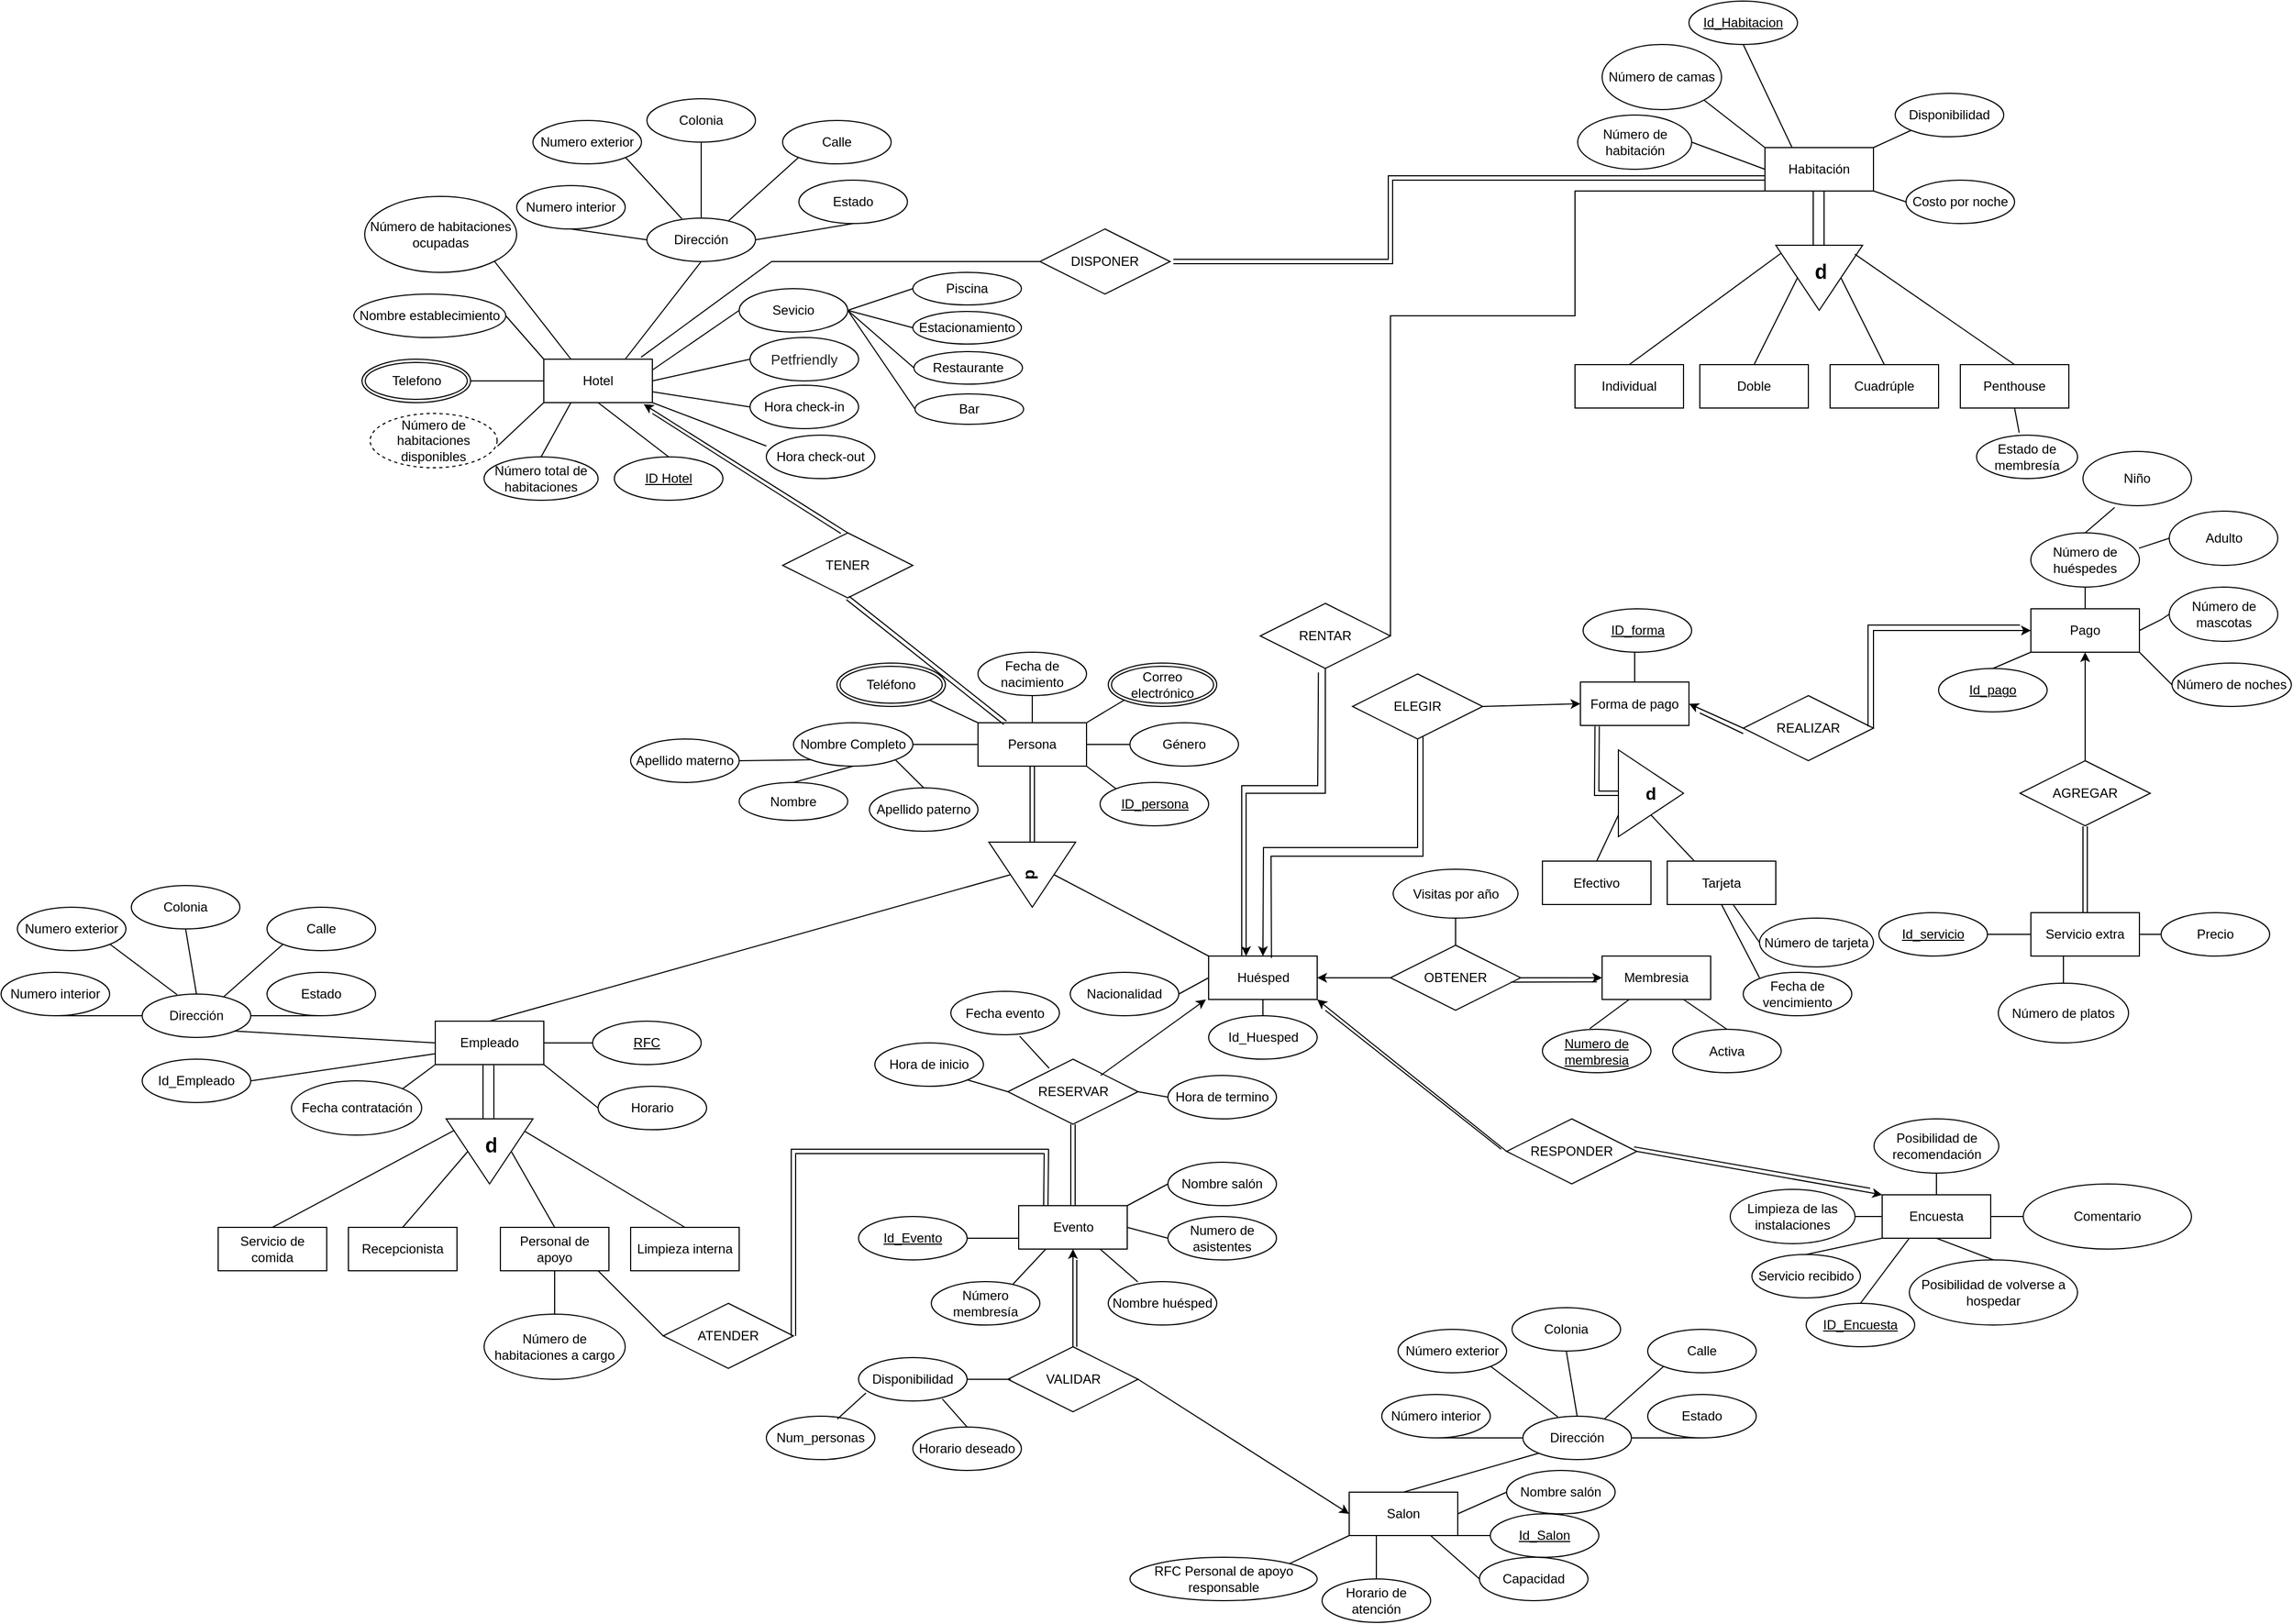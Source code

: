 <mxfile version="24.0.1" type="device">
  <diagram id="R2lEEEUBdFMjLlhIrx00" name="Page-1">
    <mxGraphModel dx="2284" dy="795" grid="1" gridSize="10" guides="1" tooltips="1" connect="1" arrows="1" fold="1" page="1" pageScale="1" pageWidth="850" pageHeight="1100" math="0" shadow="0" extFonts="Permanent Marker^https://fonts.googleapis.com/css?family=Permanent+Marker">
      <root>
        <mxCell id="0" />
        <mxCell id="1" parent="0" />
        <mxCell id="mw0KVpR6ZASn544iT4bN-1" value="Hotel" style="whiteSpace=wrap;html=1;align=center;" parent="1" vertex="1">
          <mxGeometry x="-100" y="410" width="100" height="40" as="geometry" />
        </mxCell>
        <mxCell id="mw0KVpR6ZASn544iT4bN-3" value="Nombre establecimiento" style="ellipse;whiteSpace=wrap;html=1;align=center;" parent="1" vertex="1">
          <mxGeometry x="-275" y="350" width="140" height="40" as="geometry" />
        </mxCell>
        <mxCell id="mw0KVpR6ZASn544iT4bN-5" value="Dirección" style="ellipse;whiteSpace=wrap;html=1;align=center;" parent="1" vertex="1">
          <mxGeometry x="-5" y="280" width="100" height="40" as="geometry" />
        </mxCell>
        <mxCell id="mw0KVpR6ZASn544iT4bN-7" value="Numero exterior" style="ellipse;whiteSpace=wrap;html=1;align=center;" parent="1" vertex="1">
          <mxGeometry x="-110" y="190" width="100" height="40" as="geometry" />
        </mxCell>
        <mxCell id="mw0KVpR6ZASn544iT4bN-8" value="Calle" style="ellipse;whiteSpace=wrap;html=1;align=center;" parent="1" vertex="1">
          <mxGeometry x="120" y="190" width="100" height="40" as="geometry" />
        </mxCell>
        <mxCell id="mw0KVpR6ZASn544iT4bN-9" value="Numero interior" style="ellipse;whiteSpace=wrap;html=1;align=center;" parent="1" vertex="1">
          <mxGeometry x="-125" y="250" width="100" height="40" as="geometry" />
        </mxCell>
        <mxCell id="mw0KVpR6ZASn544iT4bN-10" value="Colonia" style="ellipse;whiteSpace=wrap;html=1;align=center;" parent="1" vertex="1">
          <mxGeometry x="-5" y="170" width="100" height="40" as="geometry" />
        </mxCell>
        <mxCell id="mw0KVpR6ZASn544iT4bN-11" value="Estado" style="ellipse;whiteSpace=wrap;html=1;align=center;" parent="1" vertex="1">
          <mxGeometry x="135" y="245" width="100" height="40" as="geometry" />
        </mxCell>
        <mxCell id="mw0KVpR6ZASn544iT4bN-19" value="" style="endArrow=none;html=1;rounded=0;exitX=0.5;exitY=0;exitDx=0;exitDy=0;entryX=0.5;entryY=1;entryDx=0;entryDy=0;" parent="1" source="mw0KVpR6ZASn544iT4bN-5" target="mw0KVpR6ZASn544iT4bN-10" edge="1">
          <mxGeometry width="50" height="50" relative="1" as="geometry">
            <mxPoint x="65" y="210" as="sourcePoint" />
            <mxPoint x="45" y="180" as="targetPoint" />
          </mxGeometry>
        </mxCell>
        <mxCell id="mw0KVpR6ZASn544iT4bN-24" value="Número total de habitaciones" style="ellipse;whiteSpace=wrap;html=1;align=center;" parent="1" vertex="1">
          <mxGeometry x="-155" y="500" width="105" height="40" as="geometry" />
        </mxCell>
        <mxCell id="mw0KVpR6ZASn544iT4bN-26" value="Número de habitaciones ocupadas" style="ellipse;whiteSpace=wrap;html=1;align=center;" parent="1" vertex="1">
          <mxGeometry x="-265" y="260" width="140" height="70" as="geometry" />
        </mxCell>
        <mxCell id="mw0KVpR6ZASn544iT4bN-29" value="" style="endArrow=none;html=1;rounded=0;entryX=0;entryY=0.5;entryDx=0;entryDy=0;exitX=1;exitY=0.5;exitDx=0;exitDy=0;" parent="1" source="mw0KVpR6ZASn544iT4bN-107" target="mw0KVpR6ZASn544iT4bN-1" edge="1">
          <mxGeometry width="50" height="50" relative="1" as="geometry">
            <mxPoint x="-155" y="430" as="sourcePoint" />
            <mxPoint x="-105" y="380" as="targetPoint" />
          </mxGeometry>
        </mxCell>
        <mxCell id="mw0KVpR6ZASn544iT4bN-30" value="" style="endArrow=none;html=1;rounded=0;exitX=1;exitY=0.5;exitDx=0;exitDy=0;entryX=0;entryY=0;entryDx=0;entryDy=0;" parent="1" source="mw0KVpR6ZASn544iT4bN-3" target="mw0KVpR6ZASn544iT4bN-1" edge="1">
          <mxGeometry width="50" height="50" relative="1" as="geometry">
            <mxPoint x="-115" y="390" as="sourcePoint" />
            <mxPoint x="-65" y="340" as="targetPoint" />
          </mxGeometry>
        </mxCell>
        <mxCell id="mw0KVpR6ZASn544iT4bN-31" value="" style="endArrow=none;html=1;rounded=0;entryX=1;entryY=1;entryDx=0;entryDy=0;exitX=0;exitY=0.25;exitDx=0;exitDy=0;exitPerimeter=0;" parent="1" source="wEImqkiq318mmv_adKS5-4" target="mw0KVpR6ZASn544iT4bN-1" edge="1">
          <mxGeometry width="50" height="50" relative="1" as="geometry">
            <mxPoint x="519" y="652" as="sourcePoint" />
            <mxPoint x="595" y="602.5" as="targetPoint" />
          </mxGeometry>
        </mxCell>
        <mxCell id="mw0KVpR6ZASn544iT4bN-33" value="" style="endArrow=none;html=1;rounded=0;exitX=1;exitY=0.5;exitDx=0;exitDy=0;entryX=0;entryY=1;entryDx=0;entryDy=0;" parent="1" target="mw0KVpR6ZASn544iT4bN-1" edge="1">
          <mxGeometry width="50" height="50" relative="1" as="geometry">
            <mxPoint x="-142.5" y="490" as="sourcePoint" />
            <mxPoint x="-65" y="430" as="targetPoint" />
          </mxGeometry>
        </mxCell>
        <mxCell id="mw0KVpR6ZASn544iT4bN-37" value="" style="endArrow=none;html=1;rounded=0;exitX=0.75;exitY=0;exitDx=0;exitDy=0;entryX=0.5;entryY=1;entryDx=0;entryDy=0;" parent="1" source="mw0KVpR6ZASn544iT4bN-1" target="mw0KVpR6ZASn544iT4bN-5" edge="1">
          <mxGeometry width="50" height="50" relative="1" as="geometry">
            <mxPoint x="-65" y="400" as="sourcePoint" />
            <mxPoint x="15" y="330" as="targetPoint" />
          </mxGeometry>
        </mxCell>
        <mxCell id="mw0KVpR6ZASn544iT4bN-38" value="" style="endArrow=none;html=1;rounded=0;exitX=0;exitY=0.5;exitDx=0;exitDy=0;entryX=0.5;entryY=1;entryDx=0;entryDy=0;" parent="1" source="mw0KVpR6ZASn544iT4bN-5" target="mw0KVpR6ZASn544iT4bN-9" edge="1">
          <mxGeometry width="50" height="50" relative="1" as="geometry">
            <mxPoint x="-35" y="295" as="sourcePoint" />
            <mxPoint x="15" y="245" as="targetPoint" />
          </mxGeometry>
        </mxCell>
        <mxCell id="mw0KVpR6ZASn544iT4bN-39" value="" style="endArrow=none;html=1;rounded=0;exitX=1;exitY=0.5;exitDx=0;exitDy=0;entryX=0.5;entryY=1;entryDx=0;entryDy=0;" parent="1" source="mw0KVpR6ZASn544iT4bN-5" target="mw0KVpR6ZASn544iT4bN-11" edge="1">
          <mxGeometry width="50" height="50" relative="1" as="geometry">
            <mxPoint x="110" y="310" as="sourcePoint" />
            <mxPoint x="120" y="310" as="targetPoint" />
          </mxGeometry>
        </mxCell>
        <mxCell id="mw0KVpR6ZASn544iT4bN-40" value="" style="endArrow=none;html=1;rounded=0;exitX=0.322;exitY=0.015;exitDx=0;exitDy=0;exitPerimeter=0;entryX=1;entryY=1;entryDx=0;entryDy=0;" parent="1" source="mw0KVpR6ZASn544iT4bN-5" target="mw0KVpR6ZASn544iT4bN-7" edge="1">
          <mxGeometry width="50" height="50" relative="1" as="geometry">
            <mxPoint x="-10" y="260" as="sourcePoint" />
            <mxPoint x="50" y="200" as="targetPoint" />
          </mxGeometry>
        </mxCell>
        <mxCell id="mw0KVpR6ZASn544iT4bN-41" value="" style="endArrow=none;html=1;rounded=0;entryX=0;entryY=1;entryDx=0;entryDy=0;exitX=0.754;exitY=0.055;exitDx=0;exitDy=0;exitPerimeter=0;" parent="1" source="mw0KVpR6ZASn544iT4bN-5" target="mw0KVpR6ZASn544iT4bN-8" edge="1">
          <mxGeometry width="50" height="50" relative="1" as="geometry">
            <mxPoint x="70" y="290" as="sourcePoint" />
            <mxPoint x="120" y="240" as="targetPoint" />
          </mxGeometry>
        </mxCell>
        <mxCell id="mw0KVpR6ZASn544iT4bN-49" value="Habitación" style="whiteSpace=wrap;html=1;align=center;" parent="1" vertex="1">
          <mxGeometry x="1025" y="215" width="100" height="40" as="geometry" />
        </mxCell>
        <mxCell id="mw0KVpR6ZASn544iT4bN-53" value="Disponibilidad" style="ellipse;whiteSpace=wrap;html=1;align=center;" parent="1" vertex="1">
          <mxGeometry x="1145" y="165" width="100" height="40" as="geometry" />
        </mxCell>
        <mxCell id="mw0KVpR6ZASn544iT4bN-56" value="Costo por noche" style="ellipse;whiteSpace=wrap;html=1;align=center;" parent="1" vertex="1">
          <mxGeometry x="1155" y="245" width="100" height="40" as="geometry" />
        </mxCell>
        <mxCell id="mw0KVpR6ZASn544iT4bN-57" value="Número de camas" style="ellipse;whiteSpace=wrap;html=1;align=center;" parent="1" vertex="1">
          <mxGeometry x="875" y="120" width="110" height="60" as="geometry" />
        </mxCell>
        <mxCell id="mw0KVpR6ZASn544iT4bN-60" value="" style="endArrow=none;html=1;rounded=0;exitX=0;exitY=0;exitDx=0;exitDy=0;entryX=1;entryY=1;entryDx=0;entryDy=0;" parent="1" source="mw0KVpR6ZASn544iT4bN-49" target="mw0KVpR6ZASn544iT4bN-57" edge="1">
          <mxGeometry width="50" height="50" relative="1" as="geometry">
            <mxPoint x="1025" y="205" as="sourcePoint" />
            <mxPoint x="1075" y="155" as="targetPoint" />
          </mxGeometry>
        </mxCell>
        <mxCell id="mw0KVpR6ZASn544iT4bN-61" value="" style="endArrow=none;html=1;rounded=0;exitX=1;exitY=0;exitDx=0;exitDy=0;entryX=0;entryY=1;entryDx=0;entryDy=0;" parent="1" source="mw0KVpR6ZASn544iT4bN-49" target="mw0KVpR6ZASn544iT4bN-53" edge="1">
          <mxGeometry width="50" height="50" relative="1" as="geometry">
            <mxPoint x="1130" y="225" as="sourcePoint" />
            <mxPoint x="1180" y="175" as="targetPoint" />
          </mxGeometry>
        </mxCell>
        <mxCell id="mw0KVpR6ZASn544iT4bN-62" value="" style="endArrow=none;html=1;rounded=0;exitX=0;exitY=0.5;exitDx=0;exitDy=0;entryX=1;entryY=1;entryDx=0;entryDy=0;" parent="1" source="mw0KVpR6ZASn544iT4bN-56" target="mw0KVpR6ZASn544iT4bN-49" edge="1">
          <mxGeometry width="50" height="50" relative="1" as="geometry">
            <mxPoint x="1145" y="260" as="sourcePoint" />
            <mxPoint x="1195" y="210" as="targetPoint" />
          </mxGeometry>
        </mxCell>
        <mxCell id="mw0KVpR6ZASn544iT4bN-63" value="" style="triangle;whiteSpace=wrap;html=1;rotation=90;" parent="1" vertex="1">
          <mxGeometry x="1045" y="295" width="60" height="80" as="geometry" />
        </mxCell>
        <mxCell id="mw0KVpR6ZASn544iT4bN-65" value="Doble" style="whiteSpace=wrap;html=1;align=center;" parent="1" vertex="1">
          <mxGeometry x="965" y="415" width="100" height="40" as="geometry" />
        </mxCell>
        <mxCell id="mw0KVpR6ZASn544iT4bN-66" value="Individual" style="whiteSpace=wrap;html=1;align=center;" parent="1" vertex="1">
          <mxGeometry x="850" y="415" width="100" height="40" as="geometry" />
        </mxCell>
        <mxCell id="mw0KVpR6ZASn544iT4bN-67" value="Cuadrúple" style="whiteSpace=wrap;html=1;align=center;" parent="1" vertex="1">
          <mxGeometry x="1085" y="415" width="100" height="40" as="geometry" />
        </mxCell>
        <mxCell id="mw0KVpR6ZASn544iT4bN-69" value="Penthouse" style="whiteSpace=wrap;html=1;align=center;" parent="1" vertex="1">
          <mxGeometry x="1205" y="415" width="100" height="40" as="geometry" />
        </mxCell>
        <mxCell id="mw0KVpR6ZASn544iT4bN-70" value="" style="endArrow=none;html=1;rounded=0;exitX=0.5;exitY=0;exitDx=0;exitDy=0;entryX=0.123;entryY=0.94;entryDx=0;entryDy=0;entryPerimeter=0;" parent="1" source="mw0KVpR6ZASn544iT4bN-66" target="mw0KVpR6ZASn544iT4bN-63" edge="1">
          <mxGeometry width="50" height="50" relative="1" as="geometry">
            <mxPoint x="945" y="395" as="sourcePoint" />
            <mxPoint x="995" y="345" as="targetPoint" />
          </mxGeometry>
        </mxCell>
        <mxCell id="mw0KVpR6ZASn544iT4bN-71" value="" style="endArrow=none;html=1;rounded=0;exitX=0.5;exitY=0;exitDx=0;exitDy=0;entryX=0.5;entryY=1;entryDx=0;entryDy=0;" parent="1" source="mw0KVpR6ZASn544iT4bN-65" target="mw0KVpR6ZASn544iT4bN-63" edge="1">
          <mxGeometry width="50" height="50" relative="1" as="geometry">
            <mxPoint x="1015" y="365" as="sourcePoint" />
            <mxPoint x="1065" y="315" as="targetPoint" />
          </mxGeometry>
        </mxCell>
        <mxCell id="mw0KVpR6ZASn544iT4bN-72" value="" style="endArrow=none;html=1;rounded=0;exitX=0.5;exitY=0;exitDx=0;exitDy=0;entryX=0.5;entryY=0;entryDx=0;entryDy=0;" parent="1" source="mw0KVpR6ZASn544iT4bN-63" target="mw0KVpR6ZASn544iT4bN-67" edge="1">
          <mxGeometry width="50" height="50" relative="1" as="geometry">
            <mxPoint x="1170" y="395" as="sourcePoint" />
            <mxPoint x="1220" y="345" as="targetPoint" />
          </mxGeometry>
        </mxCell>
        <mxCell id="mw0KVpR6ZASn544iT4bN-73" value="" style="endArrow=none;html=1;rounded=0;exitX=0.137;exitY=0.09;exitDx=0;exitDy=0;exitPerimeter=0;entryX=0.5;entryY=0;entryDx=0;entryDy=0;" parent="1" source="mw0KVpR6ZASn544iT4bN-63" target="mw0KVpR6ZASn544iT4bN-69" edge="1">
          <mxGeometry width="50" height="50" relative="1" as="geometry">
            <mxPoint x="1180" y="355" as="sourcePoint" />
            <mxPoint x="1230" y="305" as="targetPoint" />
          </mxGeometry>
        </mxCell>
        <mxCell id="mw0KVpR6ZASn544iT4bN-74" value="Número de habitación" style="ellipse;whiteSpace=wrap;html=1;align=center;" parent="1" vertex="1">
          <mxGeometry x="852.5" y="185" width="105" height="50" as="geometry" />
        </mxCell>
        <mxCell id="mw0KVpR6ZASn544iT4bN-76" value="" style="endArrow=none;html=1;rounded=0;" parent="1" edge="1">
          <mxGeometry width="50" height="50" relative="1" as="geometry">
            <mxPoint x="1069.5" y="305" as="sourcePoint" />
            <mxPoint x="1069.5" y="255" as="targetPoint" />
          </mxGeometry>
        </mxCell>
        <mxCell id="mw0KVpR6ZASn544iT4bN-77" value="" style="endArrow=none;html=1;rounded=0;" parent="1" edge="1">
          <mxGeometry width="50" height="50" relative="1" as="geometry">
            <mxPoint x="1079.5" y="305" as="sourcePoint" />
            <mxPoint x="1079.5" y="255" as="targetPoint" />
          </mxGeometry>
        </mxCell>
        <mxCell id="mw0KVpR6ZASn544iT4bN-80" value="&lt;b&gt;&lt;font style=&quot;font-size: 19px;&quot;&gt;d&lt;/font&gt;&lt;/b&gt;" style="text;strokeColor=none;fillColor=none;align=left;verticalAlign=middle;spacingLeft=4;spacingRight=4;overflow=hidden;points=[[0,0.5],[1,0.5]];portConstraint=eastwest;rotatable=0;whiteSpace=wrap;html=1;" parent="1" vertex="1">
          <mxGeometry x="1065" y="315" width="20" height="30" as="geometry" />
        </mxCell>
        <mxCell id="mw0KVpR6ZASn544iT4bN-81" value="Huésped" style="whiteSpace=wrap;html=1;align=center;" parent="1" vertex="1">
          <mxGeometry x="512.5" y="960" width="100" height="40" as="geometry" />
        </mxCell>
        <mxCell id="mw0KVpR6ZASn544iT4bN-94" value="Nacionalidad" style="ellipse;whiteSpace=wrap;html=1;align=center;" parent="1" vertex="1">
          <mxGeometry x="385" y="975" width="100" height="40" as="geometry" />
        </mxCell>
        <mxCell id="mw0KVpR6ZASn544iT4bN-96" value="Fecha de nacimiento" style="ellipse;whiteSpace=wrap;html=1;align=center;" parent="1" vertex="1">
          <mxGeometry x="300" y="680" width="100" height="40" as="geometry" />
        </mxCell>
        <mxCell id="mw0KVpR6ZASn544iT4bN-101" value="Género" style="ellipse;whiteSpace=wrap;html=1;align=center;" parent="1" vertex="1">
          <mxGeometry x="440" y="745" width="100" height="40" as="geometry" />
        </mxCell>
        <mxCell id="mw0KVpR6ZASn544iT4bN-107" value="Telefono" style="ellipse;shape=doubleEllipse;margin=3;whiteSpace=wrap;html=1;align=center;" parent="1" vertex="1">
          <mxGeometry x="-267.5" y="410" width="100" height="40" as="geometry" />
        </mxCell>
        <mxCell id="mw0KVpR6ZASn544iT4bN-108" value="Membresia" style="whiteSpace=wrap;html=1;align=center;" parent="1" vertex="1">
          <mxGeometry x="875" y="960" width="100" height="40" as="geometry" />
        </mxCell>
        <mxCell id="mw0KVpR6ZASn544iT4bN-109" value="&lt;u&gt;Numero de membresia&lt;/u&gt;" style="ellipse;whiteSpace=wrap;html=1;align=center;" parent="1" vertex="1">
          <mxGeometry x="820" y="1027.5" width="100" height="40" as="geometry" />
        </mxCell>
        <mxCell id="mw0KVpR6ZASn544iT4bN-110" value="Activa" style="ellipse;whiteSpace=wrap;html=1;align=center;" parent="1" vertex="1">
          <mxGeometry x="940" y="1027.5" width="100" height="40" as="geometry" />
        </mxCell>
        <mxCell id="mw0KVpR6ZASn544iT4bN-113" value="OBTENER" style="shape=rhombus;perimeter=rhombusPerimeter;whiteSpace=wrap;html=1;align=center;" parent="1" vertex="1">
          <mxGeometry x="680" y="950" width="120" height="60" as="geometry" />
        </mxCell>
        <mxCell id="mw0KVpR6ZASn544iT4bN-118" value="Visitas por año" style="ellipse;whiteSpace=wrap;html=1;align=center;" parent="1" vertex="1">
          <mxGeometry x="682.5" y="880" width="115" height="45" as="geometry" />
        </mxCell>
        <mxCell id="mw0KVpR6ZASn544iT4bN-122" value="" style="endArrow=none;html=1;rounded=0;exitX=0.25;exitY=0;exitDx=0;exitDy=0;entryX=1;entryY=1;entryDx=0;entryDy=0;" parent="1" source="mw0KVpR6ZASn544iT4bN-1" target="mw0KVpR6ZASn544iT4bN-26" edge="1">
          <mxGeometry width="50" height="50" relative="1" as="geometry">
            <mxPoint x="-55" y="370" as="sourcePoint" />
            <mxPoint x="-5" y="320" as="targetPoint" />
          </mxGeometry>
        </mxCell>
        <mxCell id="mw0KVpR6ZASn544iT4bN-128" value="Empleado" style="whiteSpace=wrap;html=1;align=center;" parent="1" vertex="1">
          <mxGeometry x="-200" y="1020" width="100" height="40" as="geometry" />
        </mxCell>
        <mxCell id="mw0KVpR6ZASn544iT4bN-129" value="" style="triangle;whiteSpace=wrap;html=1;rotation=90;" parent="1" vertex="1">
          <mxGeometry x="-180" y="1100" width="60" height="80" as="geometry" />
        </mxCell>
        <mxCell id="mw0KVpR6ZASn544iT4bN-130" value="" style="endArrow=none;html=1;rounded=0;" parent="1" edge="1">
          <mxGeometry width="50" height="50" relative="1" as="geometry">
            <mxPoint x="-156" y="1110" as="sourcePoint" />
            <mxPoint x="-156" y="1060" as="targetPoint" />
          </mxGeometry>
        </mxCell>
        <mxCell id="mw0KVpR6ZASn544iT4bN-131" value="" style="endArrow=none;html=1;rounded=0;" parent="1" edge="1">
          <mxGeometry width="50" height="50" relative="1" as="geometry">
            <mxPoint x="-146" y="1110" as="sourcePoint" />
            <mxPoint x="-146" y="1060" as="targetPoint" />
          </mxGeometry>
        </mxCell>
        <mxCell id="mw0KVpR6ZASn544iT4bN-132" value="Servicio de&lt;br&gt;comida" style="whiteSpace=wrap;html=1;align=center;" parent="1" vertex="1">
          <mxGeometry x="-400" y="1210" width="100" height="40" as="geometry" />
        </mxCell>
        <mxCell id="mw0KVpR6ZASn544iT4bN-133" value="Limpieza interna" style="whiteSpace=wrap;html=1;align=center;" parent="1" vertex="1">
          <mxGeometry x="-20" y="1210" width="100" height="40" as="geometry" />
        </mxCell>
        <mxCell id="mw0KVpR6ZASn544iT4bN-134" value="Personal de apoyo" style="whiteSpace=wrap;html=1;align=center;" parent="1" vertex="1">
          <mxGeometry x="-140" y="1210" width="100" height="40" as="geometry" />
        </mxCell>
        <mxCell id="mw0KVpR6ZASn544iT4bN-135" value="Recepcionista" style="whiteSpace=wrap;html=1;align=center;" parent="1" vertex="1">
          <mxGeometry x="-280" y="1210" width="100" height="40" as="geometry" />
        </mxCell>
        <mxCell id="mw0KVpR6ZASn544iT4bN-138" value="&lt;b&gt;&lt;font style=&quot;font-size: 19px;&quot;&gt;d&lt;/font&gt;&lt;/b&gt;" style="text;strokeColor=none;fillColor=none;align=left;verticalAlign=middle;spacingLeft=4;spacingRight=4;overflow=hidden;points=[[0,0.5],[1,0.5]];portConstraint=eastwest;rotatable=0;whiteSpace=wrap;html=1;" parent="1" vertex="1">
          <mxGeometry x="-160" y="1120" width="20" height="30" as="geometry" />
        </mxCell>
        <mxCell id="mw0KVpR6ZASn544iT4bN-139" value="" style="endArrow=none;html=1;rounded=0;exitX=0.5;exitY=0;exitDx=0;exitDy=0;entryX=0.177;entryY=0.905;entryDx=0;entryDy=0;entryPerimeter=0;" parent="1" source="mw0KVpR6ZASn544iT4bN-132" target="mw0KVpR6ZASn544iT4bN-129" edge="1">
          <mxGeometry width="50" height="50" relative="1" as="geometry">
            <mxPoint x="-330" y="1170" as="sourcePoint" />
            <mxPoint x="-280" y="1120" as="targetPoint" />
          </mxGeometry>
        </mxCell>
        <mxCell id="mw0KVpR6ZASn544iT4bN-140" value="" style="endArrow=none;html=1;rounded=0;exitX=0.5;exitY=0;exitDx=0;exitDy=0;entryX=0.19;entryY=0.095;entryDx=0;entryDy=0;entryPerimeter=0;" parent="1" source="mw0KVpR6ZASn544iT4bN-133" target="mw0KVpR6ZASn544iT4bN-129" edge="1">
          <mxGeometry width="50" height="50" relative="1" as="geometry">
            <mxPoint y="1170" as="sourcePoint" />
            <mxPoint x="50" y="1120" as="targetPoint" />
          </mxGeometry>
        </mxCell>
        <mxCell id="mw0KVpR6ZASn544iT4bN-141" value="" style="endArrow=none;html=1;rounded=0;entryX=0.5;entryY=1;entryDx=0;entryDy=0;" parent="1" target="mw0KVpR6ZASn544iT4bN-129" edge="1">
          <mxGeometry width="50" height="50" relative="1" as="geometry">
            <mxPoint x="-230" y="1210" as="sourcePoint" />
            <mxPoint x="-180" y="1160" as="targetPoint" />
          </mxGeometry>
        </mxCell>
        <mxCell id="mw0KVpR6ZASn544iT4bN-142" value="" style="endArrow=none;html=1;rounded=0;exitX=0.5;exitY=0;exitDx=0;exitDy=0;entryX=0.5;entryY=0;entryDx=0;entryDy=0;" parent="1" source="mw0KVpR6ZASn544iT4bN-134" target="mw0KVpR6ZASn544iT4bN-129" edge="1">
          <mxGeometry width="50" height="50" relative="1" as="geometry">
            <mxPoint x="-105" y="1200" as="sourcePoint" />
            <mxPoint x="-55" y="1150" as="targetPoint" />
          </mxGeometry>
        </mxCell>
        <mxCell id="mw0KVpR6ZASn544iT4bN-144" value="&lt;u&gt;RFC&lt;/u&gt;" style="ellipse;whiteSpace=wrap;html=1;align=center;" parent="1" vertex="1">
          <mxGeometry x="-55" y="1020" width="100" height="40" as="geometry" />
        </mxCell>
        <mxCell id="mw0KVpR6ZASn544iT4bN-171" value="Fecha contratación" style="ellipse;whiteSpace=wrap;html=1;align=center;" parent="1" vertex="1">
          <mxGeometry x="-332.5" y="1075" width="120" height="50" as="geometry" />
        </mxCell>
        <mxCell id="mw0KVpR6ZASn544iT4bN-173" value="Horario" style="ellipse;whiteSpace=wrap;html=1;align=center;" parent="1" vertex="1">
          <mxGeometry x="-50" y="1080" width="100" height="40" as="geometry" />
        </mxCell>
        <mxCell id="mw0KVpR6ZASn544iT4bN-174" value="Número de habitaciones a cargo" style="ellipse;whiteSpace=wrap;html=1;align=center;" parent="1" vertex="1">
          <mxGeometry x="-155" y="1290" width="130" height="60" as="geometry" />
        </mxCell>
        <mxCell id="mw0KVpR6ZASn544iT4bN-175" value="" style="endArrow=none;html=1;rounded=0;exitX=0.5;exitY=0;exitDx=0;exitDy=0;entryX=0.5;entryY=1;entryDx=0;entryDy=0;" parent="1" source="mw0KVpR6ZASn544iT4bN-174" target="mw0KVpR6ZASn544iT4bN-134" edge="1">
          <mxGeometry width="50" height="50" relative="1" as="geometry">
            <mxPoint x="-90" y="1265" as="sourcePoint" />
            <mxPoint x="-40" y="1215" as="targetPoint" />
          </mxGeometry>
        </mxCell>
        <mxCell id="mw0KVpR6ZASn544iT4bN-177" value="Persona" style="whiteSpace=wrap;html=1;align=center;" parent="1" vertex="1">
          <mxGeometry x="300" y="745" width="100" height="40" as="geometry" />
        </mxCell>
        <mxCell id="mw0KVpR6ZASn544iT4bN-181" value="Dirección" style="ellipse;whiteSpace=wrap;html=1;align=center;" parent="1" vertex="1">
          <mxGeometry x="-470" y="995" width="100" height="40" as="geometry" />
        </mxCell>
        <mxCell id="mw0KVpR6ZASn544iT4bN-182" value="Numero exterior" style="ellipse;whiteSpace=wrap;html=1;align=center;" parent="1" vertex="1">
          <mxGeometry x="-585" y="915" width="100" height="40" as="geometry" />
        </mxCell>
        <mxCell id="mw0KVpR6ZASn544iT4bN-183" value="Calle" style="ellipse;whiteSpace=wrap;html=1;align=center;" parent="1" vertex="1">
          <mxGeometry x="-355" y="915" width="100" height="40" as="geometry" />
        </mxCell>
        <mxCell id="mw0KVpR6ZASn544iT4bN-184" value="Numero interior" style="ellipse;whiteSpace=wrap;html=1;align=center;" parent="1" vertex="1">
          <mxGeometry x="-600" y="975" width="100" height="40" as="geometry" />
        </mxCell>
        <mxCell id="mw0KVpR6ZASn544iT4bN-185" value="Colonia" style="ellipse;whiteSpace=wrap;html=1;align=center;" parent="1" vertex="1">
          <mxGeometry x="-480" y="895" width="100" height="40" as="geometry" />
        </mxCell>
        <mxCell id="mw0KVpR6ZASn544iT4bN-186" value="Estado" style="ellipse;whiteSpace=wrap;html=1;align=center;" parent="1" vertex="1">
          <mxGeometry x="-355" y="975" width="100" height="40" as="geometry" />
        </mxCell>
        <mxCell id="mw0KVpR6ZASn544iT4bN-187" value="" style="endArrow=none;html=1;rounded=0;exitX=0.5;exitY=0;exitDx=0;exitDy=0;entryX=0.5;entryY=1;entryDx=0;entryDy=0;" parent="1" source="mw0KVpR6ZASn544iT4bN-181" target="mw0KVpR6ZASn544iT4bN-185" edge="1">
          <mxGeometry width="50" height="50" relative="1" as="geometry">
            <mxPoint x="-410" y="935" as="sourcePoint" />
            <mxPoint x="-430" y="905" as="targetPoint" />
          </mxGeometry>
        </mxCell>
        <mxCell id="mw0KVpR6ZASn544iT4bN-188" value="" style="endArrow=none;html=1;rounded=0;exitX=0;exitY=0.5;exitDx=0;exitDy=0;entryX=0.5;entryY=1;entryDx=0;entryDy=0;" parent="1" source="mw0KVpR6ZASn544iT4bN-181" target="mw0KVpR6ZASn544iT4bN-184" edge="1">
          <mxGeometry width="50" height="50" relative="1" as="geometry">
            <mxPoint x="-510" y="1020" as="sourcePoint" />
            <mxPoint x="-460" y="970" as="targetPoint" />
          </mxGeometry>
        </mxCell>
        <mxCell id="mw0KVpR6ZASn544iT4bN-189" value="" style="endArrow=none;html=1;rounded=0;exitX=1;exitY=0.5;exitDx=0;exitDy=0;entryX=0.5;entryY=1;entryDx=0;entryDy=0;" parent="1" source="mw0KVpR6ZASn544iT4bN-181" target="mw0KVpR6ZASn544iT4bN-186" edge="1">
          <mxGeometry width="50" height="50" relative="1" as="geometry">
            <mxPoint x="-365" y="1035" as="sourcePoint" />
            <mxPoint x="-355" y="1035" as="targetPoint" />
          </mxGeometry>
        </mxCell>
        <mxCell id="mw0KVpR6ZASn544iT4bN-190" value="" style="endArrow=none;html=1;rounded=0;exitX=0.322;exitY=0.015;exitDx=0;exitDy=0;exitPerimeter=0;entryX=1;entryY=1;entryDx=0;entryDy=0;" parent="1" source="mw0KVpR6ZASn544iT4bN-181" target="mw0KVpR6ZASn544iT4bN-182" edge="1">
          <mxGeometry width="50" height="50" relative="1" as="geometry">
            <mxPoint x="-485" y="985" as="sourcePoint" />
            <mxPoint x="-425" y="925" as="targetPoint" />
          </mxGeometry>
        </mxCell>
        <mxCell id="mw0KVpR6ZASn544iT4bN-191" value="" style="endArrow=none;html=1;rounded=0;entryX=0;entryY=1;entryDx=0;entryDy=0;exitX=0.754;exitY=0.055;exitDx=0;exitDy=0;exitPerimeter=0;" parent="1" source="mw0KVpR6ZASn544iT4bN-181" target="mw0KVpR6ZASn544iT4bN-183" edge="1">
          <mxGeometry width="50" height="50" relative="1" as="geometry">
            <mxPoint x="-405" y="1015" as="sourcePoint" />
            <mxPoint x="-355" y="965" as="targetPoint" />
          </mxGeometry>
        </mxCell>
        <mxCell id="mw0KVpR6ZASn544iT4bN-192" value="" style="endArrow=none;html=1;rounded=0;entryX=0;entryY=1;entryDx=0;entryDy=0;exitX=1;exitY=0;exitDx=0;exitDy=0;" parent="1" source="mw0KVpR6ZASn544iT4bN-171" target="mw0KVpR6ZASn544iT4bN-128" edge="1">
          <mxGeometry width="50" height="50" relative="1" as="geometry">
            <mxPoint x="-380" y="1090" as="sourcePoint" />
            <mxPoint x="-330" y="1040" as="targetPoint" />
          </mxGeometry>
        </mxCell>
        <mxCell id="mw0KVpR6ZASn544iT4bN-193" value="" style="endArrow=none;html=1;rounded=0;exitX=1;exitY=1;exitDx=0;exitDy=0;entryX=0;entryY=0.5;entryDx=0;entryDy=0;" parent="1" source="mw0KVpR6ZASn544iT4bN-128" target="mw0KVpR6ZASn544iT4bN-173" edge="1">
          <mxGeometry width="50" height="50" relative="1" as="geometry">
            <mxPoint x="-80" y="1080" as="sourcePoint" />
            <mxPoint x="-30" y="1030" as="targetPoint" />
          </mxGeometry>
        </mxCell>
        <mxCell id="mw0KVpR6ZASn544iT4bN-194" value="" style="endArrow=none;html=1;rounded=0;exitX=1;exitY=0.5;exitDx=0;exitDy=0;entryX=0;entryY=0.5;entryDx=0;entryDy=0;" parent="1" source="mw0KVpR6ZASn544iT4bN-128" target="mw0KVpR6ZASn544iT4bN-144" edge="1">
          <mxGeometry width="50" height="50" relative="1" as="geometry">
            <mxPoint x="-80" y="1030" as="sourcePoint" />
            <mxPoint x="-30" y="980" as="targetPoint" />
          </mxGeometry>
        </mxCell>
        <mxCell id="mw0KVpR6ZASn544iT4bN-195" value="" style="endArrow=none;html=1;rounded=0;entryX=0;entryY=0.5;entryDx=0;entryDy=0;exitX=1;exitY=1;exitDx=0;exitDy=0;" parent="1" source="mw0KVpR6ZASn544iT4bN-181" target="mw0KVpR6ZASn544iT4bN-128" edge="1">
          <mxGeometry width="50" height="50" relative="1" as="geometry">
            <mxPoint x="-265" y="1100" as="sourcePoint" />
            <mxPoint x="-215" y="1050" as="targetPoint" />
          </mxGeometry>
        </mxCell>
        <mxCell id="mw0KVpR6ZASn544iT4bN-208" value="Nombre Completo" style="ellipse;whiteSpace=wrap;html=1;align=center;" parent="1" vertex="1">
          <mxGeometry x="130" y="745" width="110" height="40" as="geometry" />
        </mxCell>
        <mxCell id="mw0KVpR6ZASn544iT4bN-209" value="Apellido paterno" style="ellipse;whiteSpace=wrap;html=1;align=center;" parent="1" vertex="1">
          <mxGeometry x="200" y="805" width="100" height="40" as="geometry" />
        </mxCell>
        <mxCell id="mw0KVpR6ZASn544iT4bN-210" value="Apellido materno" style="ellipse;whiteSpace=wrap;html=1;align=center;" parent="1" vertex="1">
          <mxGeometry x="-20" y="760" width="100" height="40" as="geometry" />
        </mxCell>
        <mxCell id="mw0KVpR6ZASn544iT4bN-211" value="Nombre" style="ellipse;whiteSpace=wrap;html=1;align=center;" parent="1" vertex="1">
          <mxGeometry x="80" y="800" width="100" height="35" as="geometry" />
        </mxCell>
        <mxCell id="mw0KVpR6ZASn544iT4bN-213" value="" style="endArrow=none;html=1;rounded=0;exitX=1;exitY=0.5;exitDx=0;exitDy=0;entryX=0;entryY=1;entryDx=0;entryDy=0;" parent="1" source="mw0KVpR6ZASn544iT4bN-210" target="mw0KVpR6ZASn544iT4bN-208" edge="1">
          <mxGeometry width="50" height="50" relative="1" as="geometry">
            <mxPoint x="90" y="790" as="sourcePoint" />
            <mxPoint x="140" y="740" as="targetPoint" />
          </mxGeometry>
        </mxCell>
        <mxCell id="mw0KVpR6ZASn544iT4bN-214" value="" style="endArrow=none;html=1;rounded=0;entryX=0.5;entryY=1;entryDx=0;entryDy=0;exitX=0.5;exitY=0;exitDx=0;exitDy=0;" parent="1" source="mw0KVpR6ZASn544iT4bN-211" target="mw0KVpR6ZASn544iT4bN-208" edge="1">
          <mxGeometry width="50" height="50" relative="1" as="geometry">
            <mxPoint x="130" y="865" as="sourcePoint" />
            <mxPoint x="180" y="815" as="targetPoint" />
          </mxGeometry>
        </mxCell>
        <mxCell id="mw0KVpR6ZASn544iT4bN-215" value="" style="endArrow=none;html=1;rounded=0;exitX=0.5;exitY=0;exitDx=0;exitDy=0;entryX=1;entryY=1;entryDx=0;entryDy=0;" parent="1" source="mw0KVpR6ZASn544iT4bN-209" target="mw0KVpR6ZASn544iT4bN-208" edge="1">
          <mxGeometry width="50" height="50" relative="1" as="geometry">
            <mxPoint x="235" y="805" as="sourcePoint" />
            <mxPoint x="285" y="755" as="targetPoint" />
          </mxGeometry>
        </mxCell>
        <mxCell id="mw0KVpR6ZASn544iT4bN-217" value="" style="endArrow=none;html=1;rounded=0;exitX=1;exitY=0.5;exitDx=0;exitDy=0;entryX=0;entryY=0.5;entryDx=0;entryDy=0;" parent="1" source="mw0KVpR6ZASn544iT4bN-208" target="mw0KVpR6ZASn544iT4bN-177" edge="1">
          <mxGeometry width="50" height="50" relative="1" as="geometry">
            <mxPoint x="260" y="760" as="sourcePoint" />
            <mxPoint x="310" y="710" as="targetPoint" />
          </mxGeometry>
        </mxCell>
        <mxCell id="mw0KVpR6ZASn544iT4bN-218" value="Teléfono" style="ellipse;shape=doubleEllipse;margin=3;whiteSpace=wrap;html=1;align=center;" parent="1" vertex="1">
          <mxGeometry x="170" y="690" width="100" height="40" as="geometry" />
        </mxCell>
        <mxCell id="mw0KVpR6ZASn544iT4bN-219" value="" style="endArrow=none;html=1;rounded=0;exitX=0;exitY=0;exitDx=0;exitDy=0;entryX=1;entryY=1;entryDx=0;entryDy=0;" parent="1" source="mw0KVpR6ZASn544iT4bN-177" target="mw0KVpR6ZASn544iT4bN-218" edge="1">
          <mxGeometry width="50" height="50" relative="1" as="geometry">
            <mxPoint x="300" y="730" as="sourcePoint" />
            <mxPoint x="350" y="680" as="targetPoint" />
          </mxGeometry>
        </mxCell>
        <mxCell id="mw0KVpR6ZASn544iT4bN-220" value="" style="endArrow=none;html=1;rounded=0;exitX=0.5;exitY=0;exitDx=0;exitDy=0;entryX=0.5;entryY=1;entryDx=0;entryDy=0;" parent="1" source="mw0KVpR6ZASn544iT4bN-177" target="mw0KVpR6ZASn544iT4bN-96" edge="1">
          <mxGeometry width="50" height="50" relative="1" as="geometry">
            <mxPoint x="300" y="770" as="sourcePoint" />
            <mxPoint x="350" y="720" as="targetPoint" />
          </mxGeometry>
        </mxCell>
        <mxCell id="mw0KVpR6ZASn544iT4bN-222" value="Correo electrónico" style="ellipse;shape=doubleEllipse;margin=3;whiteSpace=wrap;html=1;align=center;" parent="1" vertex="1">
          <mxGeometry x="420" y="690" width="100" height="40" as="geometry" />
        </mxCell>
        <mxCell id="mw0KVpR6ZASn544iT4bN-223" value="" style="endArrow=none;html=1;rounded=0;exitX=1;exitY=0;exitDx=0;exitDy=0;entryX=0;entryY=1;entryDx=0;entryDy=0;" parent="1" source="mw0KVpR6ZASn544iT4bN-177" target="mw0KVpR6ZASn544iT4bN-222" edge="1">
          <mxGeometry width="50" height="50" relative="1" as="geometry">
            <mxPoint x="430" y="780" as="sourcePoint" />
            <mxPoint x="480" y="730" as="targetPoint" />
          </mxGeometry>
        </mxCell>
        <mxCell id="mw0KVpR6ZASn544iT4bN-224" value="" style="endArrow=none;html=1;rounded=0;exitX=1;exitY=0.5;exitDx=0;exitDy=0;entryX=0;entryY=0.5;entryDx=0;entryDy=0;" parent="1" source="mw0KVpR6ZASn544iT4bN-177" target="mw0KVpR6ZASn544iT4bN-101" edge="1">
          <mxGeometry width="50" height="50" relative="1" as="geometry">
            <mxPoint x="400" y="770" as="sourcePoint" />
            <mxPoint x="450" y="720" as="targetPoint" />
          </mxGeometry>
        </mxCell>
        <mxCell id="mw0KVpR6ZASn544iT4bN-226" value="&lt;font style=&quot;font-size: 15px;&quot;&gt;&lt;b&gt;d&lt;/b&gt;&lt;/font&gt;" style="triangle;whiteSpace=wrap;html=1;rotation=90;" parent="1" vertex="1">
          <mxGeometry x="320" y="845" width="60" height="80" as="geometry" />
        </mxCell>
        <mxCell id="mw0KVpR6ZASn544iT4bN-227" value="" style="endArrow=none;html=1;rounded=0;exitX=0.5;exitY=0;exitDx=0;exitDy=0;entryX=0.5;entryY=1;entryDx=0;entryDy=0;" parent="1" source="mw0KVpR6ZASn544iT4bN-128" target="mw0KVpR6ZASn544iT4bN-226" edge="1">
          <mxGeometry width="50" height="50" relative="1" as="geometry">
            <mxPoint x="-55" y="1005" as="sourcePoint" />
            <mxPoint x="90" y="945" as="targetPoint" />
          </mxGeometry>
        </mxCell>
        <mxCell id="mw0KVpR6ZASn544iT4bN-228" value="" style="endArrow=none;html=1;rounded=0;exitX=0.5;exitY=0;exitDx=0;exitDy=0;entryX=0;entryY=0;entryDx=0;entryDy=0;" parent="1" source="mw0KVpR6ZASn544iT4bN-226" target="mw0KVpR6ZASn544iT4bN-81" edge="1">
          <mxGeometry width="50" height="50" relative="1" as="geometry">
            <mxPoint x="452.5" y="945" as="sourcePoint" />
            <mxPoint x="502.5" y="895" as="targetPoint" />
          </mxGeometry>
        </mxCell>
        <mxCell id="mw0KVpR6ZASn544iT4bN-229" value="" style="endArrow=none;html=1;rounded=0;entryX=0.5;entryY=1;entryDx=0;entryDy=0;exitX=0;exitY=0.5;exitDx=0;exitDy=0;shape=link;" parent="1" source="mw0KVpR6ZASn544iT4bN-226" target="mw0KVpR6ZASn544iT4bN-177" edge="1">
          <mxGeometry width="50" height="50" relative="1" as="geometry">
            <mxPoint x="310" y="860" as="sourcePoint" />
            <mxPoint x="360" y="810" as="targetPoint" />
          </mxGeometry>
        </mxCell>
        <mxCell id="mw0KVpR6ZASn544iT4bN-230" value="" style="endArrow=none;html=1;rounded=0;entryX=0;entryY=0.5;entryDx=0;entryDy=0;exitX=1;exitY=0.5;exitDx=0;exitDy=0;" parent="1" source="mw0KVpR6ZASn544iT4bN-94" target="mw0KVpR6ZASn544iT4bN-81" edge="1">
          <mxGeometry width="50" height="50" relative="1" as="geometry">
            <mxPoint x="450" y="1110" as="sourcePoint" />
            <mxPoint x="500" y="1060" as="targetPoint" />
          </mxGeometry>
        </mxCell>
        <mxCell id="mw0KVpR6ZASn544iT4bN-231" value="" style="endArrow=none;html=1;rounded=0;entryX=0.25;entryY=1;entryDx=0;entryDy=0;exitX=0.436;exitY=-0.015;exitDx=0;exitDy=0;exitPerimeter=0;" parent="1" source="mw0KVpR6ZASn544iT4bN-109" target="mw0KVpR6ZASn544iT4bN-108" edge="1">
          <mxGeometry width="50" height="50" relative="1" as="geometry">
            <mxPoint x="825" y="1072.5" as="sourcePoint" />
            <mxPoint x="875" y="1022.5" as="targetPoint" />
          </mxGeometry>
        </mxCell>
        <mxCell id="mw0KVpR6ZASn544iT4bN-232" value="" style="endArrow=none;html=1;rounded=0;exitX=0.5;exitY=0;exitDx=0;exitDy=0;entryX=0.75;entryY=1;entryDx=0;entryDy=0;" parent="1" source="mw0KVpR6ZASn544iT4bN-110" target="mw0KVpR6ZASn544iT4bN-108" edge="1">
          <mxGeometry width="50" height="50" relative="1" as="geometry">
            <mxPoint x="920" y="1057.5" as="sourcePoint" />
            <mxPoint x="970" y="1007.5" as="targetPoint" />
          </mxGeometry>
        </mxCell>
        <mxCell id="mw0KVpR6ZASn544iT4bN-233" value="" style="endArrow=none;html=1;rounded=0;entryX=0.5;entryY=1;entryDx=0;entryDy=0;exitX=0.5;exitY=0;exitDx=0;exitDy=0;" parent="1" source="mw0KVpR6ZASn544iT4bN-113" target="mw0KVpR6ZASn544iT4bN-118" edge="1">
          <mxGeometry width="50" height="50" relative="1" as="geometry">
            <mxPoint x="640" y="1020" as="sourcePoint" />
            <mxPoint x="690" y="970" as="targetPoint" />
          </mxGeometry>
        </mxCell>
        <mxCell id="mw0KVpR6ZASn544iT4bN-234" value="" style="endArrow=classic;html=1;rounded=0;entryX=1;entryY=0.5;entryDx=0;entryDy=0;exitX=0;exitY=0.5;exitDx=0;exitDy=0;" parent="1" source="mw0KVpR6ZASn544iT4bN-113" target="mw0KVpR6ZASn544iT4bN-81" edge="1">
          <mxGeometry width="50" height="50" relative="1" as="geometry">
            <mxPoint x="600" y="1067.5" as="sourcePoint" />
            <mxPoint x="650" y="1017.5" as="targetPoint" />
          </mxGeometry>
        </mxCell>
        <mxCell id="mw0KVpR6ZASn544iT4bN-235" value="" style="endArrow=classic;html=1;rounded=0;exitX=1;exitY=0.5;exitDx=0;exitDy=0;entryX=0;entryY=0.5;entryDx=0;entryDy=0;" parent="1" source="mw0KVpR6ZASn544iT4bN-113" target="mw0KVpR6ZASn544iT4bN-108" edge="1">
          <mxGeometry width="50" height="50" relative="1" as="geometry">
            <mxPoint x="820" y="985" as="sourcePoint" />
            <mxPoint x="870" y="935" as="targetPoint" />
          </mxGeometry>
        </mxCell>
        <mxCell id="mw0KVpR6ZASn544iT4bN-236" value="" style="endArrow=none;html=1;rounded=0;exitX=0.5;exitY=0;exitDx=0;exitDy=0;entryX=0.25;entryY=1;entryDx=0;entryDy=0;" parent="1" source="mw0KVpR6ZASn544iT4bN-24" target="mw0KVpR6ZASn544iT4bN-1" edge="1">
          <mxGeometry width="50" height="50" relative="1" as="geometry">
            <mxPoint x="-80" y="490" as="sourcePoint" />
            <mxPoint x="-30" y="440" as="targetPoint" />
          </mxGeometry>
        </mxCell>
        <mxCell id="mw0KVpR6ZASn544iT4bN-244" value="" style="endArrow=none;html=1;rounded=0;exitX=1;exitY=0.25;exitDx=0;exitDy=0;entryX=0;entryY=0.5;entryDx=0;entryDy=0;" parent="1" source="mw0KVpR6ZASn544iT4bN-1" target="Jq6ILPM_gJ9PfmqBb2df-134" edge="1">
          <mxGeometry width="50" height="50" relative="1" as="geometry">
            <mxPoint x="60" y="470" as="sourcePoint" />
            <mxPoint x="140" y="430" as="targetPoint" />
          </mxGeometry>
        </mxCell>
        <mxCell id="mw0KVpR6ZASn544iT4bN-246" value="" style="endArrow=none;html=1;rounded=0;entryX=0;entryY=0.5;entryDx=0;entryDy=0;exitX=1;exitY=0.5;exitDx=0;exitDy=0;" parent="1" source="mw0KVpR6ZASn544iT4bN-74" target="mw0KVpR6ZASn544iT4bN-49" edge="1">
          <mxGeometry width="50" height="50" relative="1" as="geometry">
            <mxPoint x="955" y="280" as="sourcePoint" />
            <mxPoint x="1005" y="230" as="targetPoint" />
          </mxGeometry>
        </mxCell>
        <mxCell id="mw0KVpR6ZASn544iT4bN-247" value="Salon" style="whiteSpace=wrap;html=1;align=center;" parent="1" vertex="1">
          <mxGeometry x="642" y="1454" width="100" height="40" as="geometry" />
        </mxCell>
        <mxCell id="mw0KVpR6ZASn544iT4bN-248" value="Nombre salón" style="ellipse;whiteSpace=wrap;html=1;align=center;" parent="1" vertex="1">
          <mxGeometry x="787" y="1434" width="100" height="40" as="geometry" />
        </mxCell>
        <mxCell id="mw0KVpR6ZASn544iT4bN-249" value="Dirección" style="ellipse;whiteSpace=wrap;html=1;align=center;" parent="1" vertex="1">
          <mxGeometry x="802" y="1384" width="100" height="40" as="geometry" />
        </mxCell>
        <mxCell id="mw0KVpR6ZASn544iT4bN-250" value="Número exterior" style="ellipse;whiteSpace=wrap;html=1;align=center;" parent="1" vertex="1">
          <mxGeometry x="687" y="1304" width="100" height="40" as="geometry" />
        </mxCell>
        <mxCell id="mw0KVpR6ZASn544iT4bN-251" value="Calle" style="ellipse;whiteSpace=wrap;html=1;align=center;" parent="1" vertex="1">
          <mxGeometry x="917" y="1304" width="100" height="40" as="geometry" />
        </mxCell>
        <mxCell id="mw0KVpR6ZASn544iT4bN-252" value="Número interior" style="ellipse;whiteSpace=wrap;html=1;align=center;" parent="1" vertex="1">
          <mxGeometry x="672" y="1364" width="100" height="40" as="geometry" />
        </mxCell>
        <mxCell id="mw0KVpR6ZASn544iT4bN-253" value="Colonia" style="ellipse;whiteSpace=wrap;html=1;align=center;" parent="1" vertex="1">
          <mxGeometry x="792" y="1284" width="100" height="40" as="geometry" />
        </mxCell>
        <mxCell id="mw0KVpR6ZASn544iT4bN-254" value="Estado" style="ellipse;whiteSpace=wrap;html=1;align=center;" parent="1" vertex="1">
          <mxGeometry x="917" y="1364" width="100" height="40" as="geometry" />
        </mxCell>
        <mxCell id="mw0KVpR6ZASn544iT4bN-255" value="" style="endArrow=none;html=1;rounded=0;exitX=0.5;exitY=0;exitDx=0;exitDy=0;entryX=0.5;entryY=1;entryDx=0;entryDy=0;" parent="1" source="mw0KVpR6ZASn544iT4bN-249" target="mw0KVpR6ZASn544iT4bN-253" edge="1">
          <mxGeometry width="50" height="50" relative="1" as="geometry">
            <mxPoint x="862" y="1324" as="sourcePoint" />
            <mxPoint x="842" y="1294" as="targetPoint" />
          </mxGeometry>
        </mxCell>
        <mxCell id="mw0KVpR6ZASn544iT4bN-256" value="" style="endArrow=none;html=1;rounded=0;exitX=0;exitY=0.5;exitDx=0;exitDy=0;entryX=0.5;entryY=1;entryDx=0;entryDy=0;" parent="1" source="mw0KVpR6ZASn544iT4bN-249" target="mw0KVpR6ZASn544iT4bN-252" edge="1">
          <mxGeometry width="50" height="50" relative="1" as="geometry">
            <mxPoint x="762" y="1409" as="sourcePoint" />
            <mxPoint x="812" y="1359" as="targetPoint" />
          </mxGeometry>
        </mxCell>
        <mxCell id="mw0KVpR6ZASn544iT4bN-257" value="" style="endArrow=none;html=1;rounded=0;exitX=1;exitY=0.5;exitDx=0;exitDy=0;entryX=0.5;entryY=1;entryDx=0;entryDy=0;" parent="1" source="mw0KVpR6ZASn544iT4bN-249" target="mw0KVpR6ZASn544iT4bN-254" edge="1">
          <mxGeometry width="50" height="50" relative="1" as="geometry">
            <mxPoint x="907" y="1424" as="sourcePoint" />
            <mxPoint x="917" y="1424" as="targetPoint" />
          </mxGeometry>
        </mxCell>
        <mxCell id="mw0KVpR6ZASn544iT4bN-258" value="" style="endArrow=none;html=1;rounded=0;exitX=0.322;exitY=0.015;exitDx=0;exitDy=0;exitPerimeter=0;entryX=1;entryY=1;entryDx=0;entryDy=0;" parent="1" source="mw0KVpR6ZASn544iT4bN-249" target="mw0KVpR6ZASn544iT4bN-250" edge="1">
          <mxGeometry width="50" height="50" relative="1" as="geometry">
            <mxPoint x="787" y="1374" as="sourcePoint" />
            <mxPoint x="847" y="1314" as="targetPoint" />
          </mxGeometry>
        </mxCell>
        <mxCell id="mw0KVpR6ZASn544iT4bN-259" value="" style="endArrow=none;html=1;rounded=0;entryX=0;entryY=1;entryDx=0;entryDy=0;exitX=0.754;exitY=0.055;exitDx=0;exitDy=0;exitPerimeter=0;" parent="1" source="mw0KVpR6ZASn544iT4bN-249" target="mw0KVpR6ZASn544iT4bN-251" edge="1">
          <mxGeometry width="50" height="50" relative="1" as="geometry">
            <mxPoint x="867" y="1404" as="sourcePoint" />
            <mxPoint x="917" y="1354" as="targetPoint" />
          </mxGeometry>
        </mxCell>
        <mxCell id="mw0KVpR6ZASn544iT4bN-260" value="Capacidad" style="ellipse;whiteSpace=wrap;html=1;align=center;" parent="1" vertex="1">
          <mxGeometry x="762" y="1514" width="100" height="40" as="geometry" />
        </mxCell>
        <mxCell id="mw0KVpR6ZASn544iT4bN-261" value="Horario de atención" style="ellipse;whiteSpace=wrap;html=1;align=center;" parent="1" vertex="1">
          <mxGeometry x="617" y="1534" width="100" height="40" as="geometry" />
        </mxCell>
        <mxCell id="mw0KVpR6ZASn544iT4bN-262" value="" style="endArrow=none;html=1;rounded=0;exitX=1;exitY=0.5;exitDx=0;exitDy=0;entryX=0;entryY=0.5;entryDx=0;entryDy=0;" parent="1" source="mw0KVpR6ZASn544iT4bN-247" target="mw0KVpR6ZASn544iT4bN-248" edge="1">
          <mxGeometry width="50" height="50" relative="1" as="geometry">
            <mxPoint x="752" y="1474" as="sourcePoint" />
            <mxPoint x="802" y="1424" as="targetPoint" />
          </mxGeometry>
        </mxCell>
        <mxCell id="mw0KVpR6ZASn544iT4bN-263" value="" style="endArrow=none;html=1;rounded=0;entryX=0;entryY=0.5;entryDx=0;entryDy=0;exitX=0.75;exitY=1;exitDx=0;exitDy=0;" parent="1" source="mw0KVpR6ZASn544iT4bN-247" target="mw0KVpR6ZASn544iT4bN-260" edge="1">
          <mxGeometry width="50" height="50" relative="1" as="geometry">
            <mxPoint x="687" y="1544" as="sourcePoint" />
            <mxPoint x="737" y="1494" as="targetPoint" />
          </mxGeometry>
        </mxCell>
        <mxCell id="mw0KVpR6ZASn544iT4bN-264" value="" style="endArrow=none;html=1;rounded=0;exitX=0.5;exitY=0;exitDx=0;exitDy=0;entryX=0.25;entryY=1;entryDx=0;entryDy=0;" parent="1" source="mw0KVpR6ZASn544iT4bN-261" target="mw0KVpR6ZASn544iT4bN-247" edge="1">
          <mxGeometry width="50" height="50" relative="1" as="geometry">
            <mxPoint x="672" y="1544" as="sourcePoint" />
            <mxPoint x="722" y="1494" as="targetPoint" />
          </mxGeometry>
        </mxCell>
        <mxCell id="mw0KVpR6ZASn544iT4bN-265" value="" style="endArrow=none;html=1;rounded=0;exitX=0.5;exitY=0;exitDx=0;exitDy=0;entryX=0;entryY=1;entryDx=0;entryDy=0;" parent="1" source="mw0KVpR6ZASn544iT4bN-247" target="mw0KVpR6ZASn544iT4bN-249" edge="1">
          <mxGeometry width="50" height="50" relative="1" as="geometry">
            <mxPoint x="697" y="1429" as="sourcePoint" />
            <mxPoint x="747" y="1379" as="targetPoint" />
          </mxGeometry>
        </mxCell>
        <mxCell id="mw0KVpR6ZASn544iT4bN-268" value="Evento" style="whiteSpace=wrap;html=1;align=center;" parent="1" vertex="1">
          <mxGeometry x="337.5" y="1190" width="100" height="40" as="geometry" />
        </mxCell>
        <mxCell id="mw0KVpR6ZASn544iT4bN-269" value="Fecha evento" style="ellipse;whiteSpace=wrap;html=1;align=center;" parent="1" vertex="1">
          <mxGeometry x="275" y="992.5" width="100" height="40" as="geometry" />
        </mxCell>
        <mxCell id="mw0KVpR6ZASn544iT4bN-270" value="Hora de inicio" style="ellipse;whiteSpace=wrap;html=1;align=center;" parent="1" vertex="1">
          <mxGeometry x="205" y="1040" width="100" height="40" as="geometry" />
        </mxCell>
        <mxCell id="mw0KVpR6ZASn544iT4bN-271" value="Hora de termino" style="ellipse;whiteSpace=wrap;html=1;align=center;" parent="1" vertex="1">
          <mxGeometry x="475" y="1070" width="100" height="40" as="geometry" />
        </mxCell>
        <mxCell id="mw0KVpR6ZASn544iT4bN-272" value="Numero de asistentes" style="ellipse;whiteSpace=wrap;html=1;align=center;" parent="1" vertex="1">
          <mxGeometry x="475" y="1200" width="100" height="40" as="geometry" />
        </mxCell>
        <mxCell id="mw0KVpR6ZASn544iT4bN-273" value="" style="endArrow=none;html=1;rounded=0;entryX=1;entryY=0.5;entryDx=0;entryDy=0;exitX=0;exitY=0.5;exitDx=0;exitDy=0;" parent="1" source="mw0KVpR6ZASn544iT4bN-271" target="IOKUqTTzy_7AiuUjhLA8-7" edge="1">
          <mxGeometry width="50" height="50" relative="1" as="geometry">
            <mxPoint x="230" y="1200" as="sourcePoint" />
            <mxPoint x="280" y="1150" as="targetPoint" />
          </mxGeometry>
        </mxCell>
        <mxCell id="mw0KVpR6ZASn544iT4bN-274" value="" style="endArrow=none;html=1;rounded=0;entryX=0;entryY=0.5;entryDx=0;entryDy=0;exitX=1;exitY=0.5;exitDx=0;exitDy=0;" parent="1" source="mw0KVpR6ZASn544iT4bN-268" target="mw0KVpR6ZASn544iT4bN-272" edge="1">
          <mxGeometry width="50" height="50" relative="1" as="geometry">
            <mxPoint x="415" y="1250" as="sourcePoint" />
            <mxPoint x="465" y="1200" as="targetPoint" />
          </mxGeometry>
        </mxCell>
        <mxCell id="mw0KVpR6ZASn544iT4bN-275" value="" style="endArrow=none;html=1;rounded=0;entryX=0;entryY=0.5;entryDx=0;entryDy=0;exitX=1;exitY=1;exitDx=0;exitDy=0;" parent="1" source="mw0KVpR6ZASn544iT4bN-270" target="IOKUqTTzy_7AiuUjhLA8-7" edge="1">
          <mxGeometry width="50" height="50" relative="1" as="geometry">
            <mxPoint x="260" y="1290" as="sourcePoint" />
            <mxPoint x="310" y="1240" as="targetPoint" />
          </mxGeometry>
        </mxCell>
        <mxCell id="mw0KVpR6ZASn544iT4bN-276" value="" style="endArrow=none;html=1;rounded=0;exitX=0.634;exitY=1.032;exitDx=0;exitDy=0;entryX=0.317;entryY=0.14;entryDx=0;entryDy=0;entryPerimeter=0;exitPerimeter=0;" parent="1" source="mw0KVpR6ZASn544iT4bN-269" target="IOKUqTTzy_7AiuUjhLA8-7" edge="1">
          <mxGeometry width="50" height="50" relative="1" as="geometry">
            <mxPoint x="445" y="1250" as="sourcePoint" />
            <mxPoint x="495" y="1200" as="targetPoint" />
          </mxGeometry>
        </mxCell>
        <mxCell id="IOKUqTTzy_7AiuUjhLA8-7" value="RESERVAR" style="shape=rhombus;perimeter=rhombusPerimeter;whiteSpace=wrap;html=1;align=center;" parent="1" vertex="1">
          <mxGeometry x="327.5" y="1055" width="120" height="60" as="geometry" />
        </mxCell>
        <mxCell id="IOKUqTTzy_7AiuUjhLA8-8" value="" style="endArrow=none;html=1;rounded=0;entryX=0.5;entryY=1;entryDx=0;entryDy=0;exitX=0.5;exitY=0;exitDx=0;exitDy=0;shape=link;" parent="1" source="mw0KVpR6ZASn544iT4bN-268" target="IOKUqTTzy_7AiuUjhLA8-7" edge="1">
          <mxGeometry width="50" height="50" relative="1" as="geometry">
            <mxPoint x="385" y="1190" as="sourcePoint" />
            <mxPoint x="507.5" y="1135" as="targetPoint" />
          </mxGeometry>
        </mxCell>
        <mxCell id="IOKUqTTzy_7AiuUjhLA8-12" value="Nombre salón" style="ellipse;whiteSpace=wrap;html=1;align=center;" parent="1" vertex="1">
          <mxGeometry x="475" y="1150" width="100" height="40" as="geometry" />
        </mxCell>
        <mxCell id="IOKUqTTzy_7AiuUjhLA8-14" value="" style="endArrow=none;html=1;rounded=0;exitX=1;exitY=0;exitDx=0;exitDy=0;entryX=0;entryY=0.5;entryDx=0;entryDy=0;" parent="1" source="mw0KVpR6ZASn544iT4bN-268" target="IOKUqTTzy_7AiuUjhLA8-12" edge="1">
          <mxGeometry width="50" height="50" relative="1" as="geometry">
            <mxPoint x="450" y="1075" as="sourcePoint" />
            <mxPoint x="500" y="1025" as="targetPoint" />
          </mxGeometry>
        </mxCell>
        <mxCell id="IOKUqTTzy_7AiuUjhLA8-15" value="" style="endArrow=classic;html=1;rounded=0;" parent="1" edge="1">
          <mxGeometry width="50" height="50" relative="1" as="geometry">
            <mxPoint x="413" y="1070" as="sourcePoint" />
            <mxPoint x="510" y="1000" as="targetPoint" />
          </mxGeometry>
        </mxCell>
        <mxCell id="IOKUqTTzy_7AiuUjhLA8-16" value="VALIDAR" style="shape=rhombus;perimeter=rhombusPerimeter;whiteSpace=wrap;html=1;align=center;" parent="1" vertex="1">
          <mxGeometry x="327.5" y="1320" width="120" height="60" as="geometry" />
        </mxCell>
        <mxCell id="IOKUqTTzy_7AiuUjhLA8-19" value="" style="endArrow=classic;html=1;rounded=0;exitX=1;exitY=0.5;exitDx=0;exitDy=0;entryX=0;entryY=0.5;entryDx=0;entryDy=0;" parent="1" source="IOKUqTTzy_7AiuUjhLA8-16" target="mw0KVpR6ZASn544iT4bN-247" edge="1">
          <mxGeometry width="50" height="50" relative="1" as="geometry">
            <mxPoint x="620" y="1340" as="sourcePoint" />
            <mxPoint x="670" y="1290" as="targetPoint" />
          </mxGeometry>
        </mxCell>
        <mxCell id="Jq6ILPM_gJ9PfmqBb2df-1" value="&lt;span style=&quot;color: rgb(34, 34, 34); font-family: Arial, Helvetica, sans-serif; font-size: small; text-align: start; background-color: rgb(255, 255, 255);&quot;&gt;Petfriendly&lt;/span&gt;" style="ellipse;whiteSpace=wrap;html=1;align=center;" parent="1" vertex="1">
          <mxGeometry x="90" y="390" width="100" height="40" as="geometry" />
        </mxCell>
        <mxCell id="Jq6ILPM_gJ9PfmqBb2df-2" value="" style="endArrow=none;html=1;rounded=0;exitX=0;exitY=0.5;exitDx=0;exitDy=0;entryX=1;entryY=0.5;entryDx=0;entryDy=0;" parent="1" source="Jq6ILPM_gJ9PfmqBb2df-1" target="mw0KVpR6ZASn544iT4bN-1" edge="1">
          <mxGeometry width="50" height="50" relative="1" as="geometry">
            <mxPoint x="20" y="465" as="sourcePoint" />
            <mxPoint x="70" y="415" as="targetPoint" />
          </mxGeometry>
        </mxCell>
        <mxCell id="Jq6ILPM_gJ9PfmqBb2df-18" value="Forma de pago" style="whiteSpace=wrap;html=1;align=center;" parent="1" vertex="1">
          <mxGeometry x="855" y="707.5" width="100" height="40" as="geometry" />
        </mxCell>
        <mxCell id="Jq6ILPM_gJ9PfmqBb2df-19" value="Fecha de vencimiento" style="ellipse;whiteSpace=wrap;html=1;align=center;" parent="1" vertex="1">
          <mxGeometry x="1005" y="975" width="100" height="40" as="geometry" />
        </mxCell>
        <mxCell id="Jq6ILPM_gJ9PfmqBb2df-20" value="Número de tarjeta" style="ellipse;whiteSpace=wrap;html=1;align=center;" parent="1" vertex="1">
          <mxGeometry x="1020" y="925" width="105" height="45" as="geometry" />
        </mxCell>
        <mxCell id="Jq6ILPM_gJ9PfmqBb2df-24" value="" style="endArrow=none;html=1;rounded=0;exitX=0.5;exitY=1;exitDx=0;exitDy=0;" parent="1" source="H6TdwIV2a9m6XgnWYG58-9" edge="1">
          <mxGeometry width="50" height="50" relative="1" as="geometry">
            <mxPoint x="860" y="757.5" as="sourcePoint" />
            <mxPoint x="1020" y="980" as="targetPoint" />
          </mxGeometry>
        </mxCell>
        <mxCell id="Jq6ILPM_gJ9PfmqBb2df-25" value="" style="endArrow=none;html=1;rounded=0;exitX=0.594;exitY=0.953;exitDx=0;exitDy=0;entryX=0;entryY=0.5;entryDx=0;entryDy=0;exitPerimeter=0;" parent="1" source="H6TdwIV2a9m6XgnWYG58-9" target="Jq6ILPM_gJ9PfmqBb2df-20" edge="1">
          <mxGeometry width="50" height="50" relative="1" as="geometry">
            <mxPoint x="965" y="707.5" as="sourcePoint" />
            <mxPoint x="1015" y="657.5" as="targetPoint" />
          </mxGeometry>
        </mxCell>
        <mxCell id="Jq6ILPM_gJ9PfmqBb2df-26" value="Pago" style="whiteSpace=wrap;html=1;align=center;" parent="1" vertex="1">
          <mxGeometry x="1270" y="640" width="100" height="40" as="geometry" />
        </mxCell>
        <mxCell id="Jq6ILPM_gJ9PfmqBb2df-27" value="Número de noches" style="ellipse;whiteSpace=wrap;html=1;align=center;" parent="1" vertex="1">
          <mxGeometry x="1400" y="690" width="110" height="40" as="geometry" />
        </mxCell>
        <mxCell id="Jq6ILPM_gJ9PfmqBb2df-28" value="Número de huéspedes" style="ellipse;whiteSpace=wrap;html=1;align=center;" parent="1" vertex="1">
          <mxGeometry x="1270" y="570" width="100" height="50" as="geometry" />
        </mxCell>
        <mxCell id="Jq6ILPM_gJ9PfmqBb2df-30" value="Número de mascotas" style="ellipse;whiteSpace=wrap;html=1;align=center;" parent="1" vertex="1">
          <mxGeometry x="1397.5" y="620" width="100" height="50" as="geometry" />
        </mxCell>
        <mxCell id="Jq6ILPM_gJ9PfmqBb2df-35" value="" style="endArrow=none;html=1;rounded=0;entryX=0.5;entryY=1;entryDx=0;entryDy=0;exitX=0.5;exitY=0;exitDx=0;exitDy=0;" parent="1" source="Jq6ILPM_gJ9PfmqBb2df-26" target="Jq6ILPM_gJ9PfmqBb2df-28" edge="1">
          <mxGeometry width="50" height="50" relative="1" as="geometry">
            <mxPoint x="1235" y="650" as="sourcePoint" />
            <mxPoint x="1285" y="600" as="targetPoint" />
          </mxGeometry>
        </mxCell>
        <mxCell id="Jq6ILPM_gJ9PfmqBb2df-38" value="" style="endArrow=none;html=1;rounded=0;exitX=1;exitY=0.5;exitDx=0;exitDy=0;entryX=0;entryY=0.5;entryDx=0;entryDy=0;" parent="1" source="Jq6ILPM_gJ9PfmqBb2df-26" target="Jq6ILPM_gJ9PfmqBb2df-30" edge="1">
          <mxGeometry width="50" height="50" relative="1" as="geometry">
            <mxPoint x="1350" y="670" as="sourcePoint" />
            <mxPoint x="1400" y="620" as="targetPoint" />
            <Array as="points">
              <mxPoint x="1390" y="650" />
            </Array>
          </mxGeometry>
        </mxCell>
        <mxCell id="Jq6ILPM_gJ9PfmqBb2df-39" value="" style="endArrow=none;html=1;rounded=0;exitX=1;exitY=1;exitDx=0;exitDy=0;entryX=0;entryY=0.5;entryDx=0;entryDy=0;" parent="1" source="Jq6ILPM_gJ9PfmqBb2df-26" target="Jq6ILPM_gJ9PfmqBb2df-27" edge="1">
          <mxGeometry width="50" height="50" relative="1" as="geometry">
            <mxPoint x="1380" y="690" as="sourcePoint" />
            <mxPoint x="1430" y="640" as="targetPoint" />
          </mxGeometry>
        </mxCell>
        <mxCell id="Jq6ILPM_gJ9PfmqBb2df-41" value="Servicio extra" style="whiteSpace=wrap;html=1;align=center;" parent="1" vertex="1">
          <mxGeometry x="1270" y="920" width="100" height="40" as="geometry" />
        </mxCell>
        <mxCell id="Jq6ILPM_gJ9PfmqBb2df-43" value="Precio" style="ellipse;whiteSpace=wrap;html=1;align=center;" parent="1" vertex="1">
          <mxGeometry x="1390" y="920" width="100" height="40" as="geometry" />
        </mxCell>
        <mxCell id="Jq6ILPM_gJ9PfmqBb2df-44" value="Número de platos" style="ellipse;whiteSpace=wrap;html=1;align=center;" parent="1" vertex="1">
          <mxGeometry x="1240" y="985" width="120" height="55" as="geometry" />
        </mxCell>
        <mxCell id="Jq6ILPM_gJ9PfmqBb2df-47" value="ELEGIR" style="shape=rhombus;perimeter=rhombusPerimeter;whiteSpace=wrap;html=1;align=center;" parent="1" vertex="1">
          <mxGeometry x="645" y="700" width="120" height="60" as="geometry" />
        </mxCell>
        <mxCell id="Jq6ILPM_gJ9PfmqBb2df-51" value="" style="endArrow=classic;html=1;rounded=0;exitX=1;exitY=0.5;exitDx=0;exitDy=0;entryX=0;entryY=0.5;entryDx=0;entryDy=0;" parent="1" source="Jq6ILPM_gJ9PfmqBb2df-47" target="Jq6ILPM_gJ9PfmqBb2df-18" edge="1">
          <mxGeometry width="50" height="50" relative="1" as="geometry">
            <mxPoint x="910" y="880" as="sourcePoint" />
            <mxPoint x="960" y="830" as="targetPoint" />
          </mxGeometry>
        </mxCell>
        <mxCell id="Jq6ILPM_gJ9PfmqBb2df-53" value="RENTAR" style="shape=rhombus;perimeter=rhombusPerimeter;whiteSpace=wrap;html=1;align=center;" parent="1" vertex="1">
          <mxGeometry x="560" y="635" width="120" height="60" as="geometry" />
        </mxCell>
        <mxCell id="Jq6ILPM_gJ9PfmqBb2df-55" value="REALIZAR" style="shape=rhombus;perimeter=rhombusPerimeter;whiteSpace=wrap;html=1;align=center;" parent="1" vertex="1">
          <mxGeometry x="1005" y="720" width="120" height="60" as="geometry" />
        </mxCell>
        <mxCell id="Jq6ILPM_gJ9PfmqBb2df-64" value="Encuesta" style="whiteSpace=wrap;html=1;align=center;" parent="1" vertex="1">
          <mxGeometry x="1133" y="1180" width="100" height="40" as="geometry" />
        </mxCell>
        <mxCell id="Jq6ILPM_gJ9PfmqBb2df-67" value="Servicio recibido" style="ellipse;whiteSpace=wrap;html=1;align=center;" parent="1" vertex="1">
          <mxGeometry x="1013" y="1235" width="100" height="40" as="geometry" />
        </mxCell>
        <mxCell id="Jq6ILPM_gJ9PfmqBb2df-68" value="Posibilidad de volverse a hospedar" style="ellipse;whiteSpace=wrap;html=1;align=center;" parent="1" vertex="1">
          <mxGeometry x="1158" y="1240" width="155" height="60" as="geometry" />
        </mxCell>
        <mxCell id="Jq6ILPM_gJ9PfmqBb2df-69" value="Posibilidad de recomendación" style="ellipse;whiteSpace=wrap;html=1;align=center;" parent="1" vertex="1">
          <mxGeometry x="1125.5" y="1110" width="115" height="50" as="geometry" />
        </mxCell>
        <mxCell id="Jq6ILPM_gJ9PfmqBb2df-70" value="Limpieza de las instalaciones" style="ellipse;whiteSpace=wrap;html=1;align=center;" parent="1" vertex="1">
          <mxGeometry x="993" y="1175" width="115" height="50" as="geometry" />
        </mxCell>
        <mxCell id="Jq6ILPM_gJ9PfmqBb2df-72" value="" style="endArrow=none;html=1;rounded=0;exitX=0.5;exitY=1;exitDx=0;exitDy=0;entryX=0.5;entryY=0;entryDx=0;entryDy=0;" parent="1" source="Jq6ILPM_gJ9PfmqBb2df-69" target="Jq6ILPM_gJ9PfmqBb2df-64" edge="1">
          <mxGeometry width="50" height="50" relative="1" as="geometry">
            <mxPoint x="1308" y="1240" as="sourcePoint" />
            <mxPoint x="1358" y="1190" as="targetPoint" />
          </mxGeometry>
        </mxCell>
        <mxCell id="Jq6ILPM_gJ9PfmqBb2df-74" value="" style="endArrow=none;html=1;rounded=0;exitX=1;exitY=0.5;exitDx=0;exitDy=0;entryX=0;entryY=0.5;entryDx=0;entryDy=0;" parent="1" source="Jq6ILPM_gJ9PfmqBb2df-70" target="Jq6ILPM_gJ9PfmqBb2df-64" edge="1">
          <mxGeometry width="50" height="50" relative="1" as="geometry">
            <mxPoint x="1308" y="1240" as="sourcePoint" />
            <mxPoint x="1358" y="1190" as="targetPoint" />
          </mxGeometry>
        </mxCell>
        <mxCell id="Jq6ILPM_gJ9PfmqBb2df-75" value="" style="endArrow=none;html=1;rounded=0;exitX=0.5;exitY=0;exitDx=0;exitDy=0;entryX=0;entryY=1;entryDx=0;entryDy=0;" parent="1" source="Jq6ILPM_gJ9PfmqBb2df-67" target="Jq6ILPM_gJ9PfmqBb2df-64" edge="1">
          <mxGeometry width="50" height="50" relative="1" as="geometry">
            <mxPoint x="1308" y="1240" as="sourcePoint" />
            <mxPoint x="1358" y="1190" as="targetPoint" />
          </mxGeometry>
        </mxCell>
        <mxCell id="Jq6ILPM_gJ9PfmqBb2df-76" value="" style="endArrow=none;html=1;rounded=0;exitX=0.5;exitY=0;exitDx=0;exitDy=0;entryX=0.5;entryY=1;entryDx=0;entryDy=0;" parent="1" source="Jq6ILPM_gJ9PfmqBb2df-68" target="Jq6ILPM_gJ9PfmqBb2df-64" edge="1">
          <mxGeometry width="50" height="50" relative="1" as="geometry">
            <mxPoint x="1308" y="1240" as="sourcePoint" />
            <mxPoint x="1358" y="1190" as="targetPoint" />
          </mxGeometry>
        </mxCell>
        <mxCell id="Jq6ILPM_gJ9PfmqBb2df-78" value="" style="endArrow=none;html=1;rounded=0;exitX=1;exitY=0.5;exitDx=0;exitDy=0;entryX=0;entryY=0.5;entryDx=0;entryDy=0;" parent="1" source="Jq6ILPM_gJ9PfmqBb2df-64" edge="1">
          <mxGeometry width="50" height="50" relative="1" as="geometry">
            <mxPoint x="1308" y="1240" as="sourcePoint" />
            <mxPoint x="1268" y="1200" as="targetPoint" />
          </mxGeometry>
        </mxCell>
        <mxCell id="Jq6ILPM_gJ9PfmqBb2df-97" value="RESPONDER" style="shape=rhombus;perimeter=rhombusPerimeter;whiteSpace=wrap;html=1;align=center;" parent="1" vertex="1">
          <mxGeometry x="787" y="1110" width="120" height="60" as="geometry" />
        </mxCell>
        <mxCell id="Jq6ILPM_gJ9PfmqBb2df-103" value="" style="endArrow=none;html=1;rounded=0;entryX=0.3;entryY=1;entryDx=0;entryDy=0;exitX=0.5;exitY=0;exitDx=0;exitDy=0;entryPerimeter=0;" parent="1" source="Jq6ILPM_gJ9PfmqBb2df-44" target="Jq6ILPM_gJ9PfmqBb2df-41" edge="1">
          <mxGeometry width="50" height="50" relative="1" as="geometry">
            <mxPoint x="1170" y="975" as="sourcePoint" />
            <mxPoint x="1220" y="925" as="targetPoint" />
          </mxGeometry>
        </mxCell>
        <mxCell id="Jq6ILPM_gJ9PfmqBb2df-104" value="" style="endArrow=none;html=1;rounded=0;exitX=1;exitY=0.5;exitDx=0;exitDy=0;entryX=0;entryY=0.5;entryDx=0;entryDy=0;" parent="1" source="Jq6ILPM_gJ9PfmqBb2df-41" target="Jq6ILPM_gJ9PfmqBb2df-43" edge="1">
          <mxGeometry width="50" height="50" relative="1" as="geometry">
            <mxPoint x="1385" y="935" as="sourcePoint" />
            <mxPoint x="1435" y="885" as="targetPoint" />
          </mxGeometry>
        </mxCell>
        <mxCell id="Jq6ILPM_gJ9PfmqBb2df-106" value="AGREGAR" style="shape=rhombus;perimeter=rhombusPerimeter;whiteSpace=wrap;html=1;align=center;" parent="1" vertex="1">
          <mxGeometry x="1260" y="780" width="120" height="60" as="geometry" />
        </mxCell>
        <mxCell id="Jq6ILPM_gJ9PfmqBb2df-107" value="" style="endArrow=none;html=1;rounded=0;entryX=0.5;entryY=1;entryDx=0;entryDy=0;shape=link;" parent="1" edge="1">
          <mxGeometry width="50" height="50" relative="1" as="geometry">
            <mxPoint x="1320" y="920" as="sourcePoint" />
            <mxPoint x="1320" y="840.5" as="targetPoint" />
          </mxGeometry>
        </mxCell>
        <mxCell id="Jq6ILPM_gJ9PfmqBb2df-108" value="" style="endArrow=classic;html=1;rounded=0;entryX=0.5;entryY=1;entryDx=0;entryDy=0;" parent="1" target="Jq6ILPM_gJ9PfmqBb2df-26" edge="1">
          <mxGeometry width="50" height="50" relative="1" as="geometry">
            <mxPoint x="1320" y="780" as="sourcePoint" />
            <mxPoint x="1340" y="700" as="targetPoint" />
          </mxGeometry>
        </mxCell>
        <mxCell id="Jq6ILPM_gJ9PfmqBb2df-112" value="&lt;u&gt;ID_Encuesta&lt;/u&gt;" style="ellipse;whiteSpace=wrap;html=1;align=center;" parent="1" vertex="1">
          <mxGeometry x="1063" y="1280" width="100" height="40" as="geometry" />
        </mxCell>
        <mxCell id="Jq6ILPM_gJ9PfmqBb2df-113" value="" style="endArrow=none;html=1;rounded=0;exitX=0.5;exitY=0;exitDx=0;exitDy=0;entryX=0.25;entryY=1;entryDx=0;entryDy=0;" parent="1" source="Jq6ILPM_gJ9PfmqBb2df-112" target="Jq6ILPM_gJ9PfmqBb2df-64" edge="1">
          <mxGeometry width="50" height="50" relative="1" as="geometry">
            <mxPoint x="1243" y="1210" as="sourcePoint" />
            <mxPoint x="1293" y="1160" as="targetPoint" />
          </mxGeometry>
        </mxCell>
        <mxCell id="Jq6ILPM_gJ9PfmqBb2df-116" value="Id_Empleado" style="ellipse;whiteSpace=wrap;html=1;align=center;" parent="1" vertex="1">
          <mxGeometry x="-470" y="1055" width="100" height="40" as="geometry" />
        </mxCell>
        <mxCell id="Jq6ILPM_gJ9PfmqBb2df-117" value="" style="endArrow=none;html=1;rounded=0;entryX=0;entryY=0.75;entryDx=0;entryDy=0;exitX=1;exitY=0.5;exitDx=0;exitDy=0;" parent="1" source="Jq6ILPM_gJ9PfmqBb2df-116" target="mw0KVpR6ZASn544iT4bN-128" edge="1">
          <mxGeometry width="50" height="50" relative="1" as="geometry">
            <mxPoint x="-350" y="1085" as="sourcePoint" />
            <mxPoint x="-300" y="1035" as="targetPoint" />
          </mxGeometry>
        </mxCell>
        <mxCell id="Jq6ILPM_gJ9PfmqBb2df-118" value="Id_Huesped" style="ellipse;whiteSpace=wrap;html=1;align=center;" parent="1" vertex="1">
          <mxGeometry x="512.5" y="1015" width="100" height="40" as="geometry" />
        </mxCell>
        <mxCell id="Jq6ILPM_gJ9PfmqBb2df-119" value="" style="endArrow=none;html=1;rounded=0;exitX=0.5;exitY=0;exitDx=0;exitDy=0;entryX=0.5;entryY=1;entryDx=0;entryDy=0;" parent="1" source="Jq6ILPM_gJ9PfmqBb2df-118" target="mw0KVpR6ZASn544iT4bN-81" edge="1">
          <mxGeometry width="50" height="50" relative="1" as="geometry">
            <mxPoint x="720" y="1020" as="sourcePoint" />
            <mxPoint x="770" y="970" as="targetPoint" />
          </mxGeometry>
        </mxCell>
        <mxCell id="Jq6ILPM_gJ9PfmqBb2df-120" value="&lt;u&gt;Id_Evento&lt;/u&gt;" style="ellipse;whiteSpace=wrap;html=1;align=center;" parent="1" vertex="1">
          <mxGeometry x="190" y="1200" width="100" height="40" as="geometry" />
        </mxCell>
        <mxCell id="Jq6ILPM_gJ9PfmqBb2df-121" value="" style="endArrow=none;html=1;rounded=0;entryX=0;entryY=0.75;entryDx=0;entryDy=0;exitX=1;exitY=0.5;exitDx=0;exitDy=0;" parent="1" source="Jq6ILPM_gJ9PfmqBb2df-120" target="mw0KVpR6ZASn544iT4bN-268" edge="1">
          <mxGeometry width="50" height="50" relative="1" as="geometry">
            <mxPoint x="220" y="1285" as="sourcePoint" />
            <mxPoint x="270" y="1235" as="targetPoint" />
          </mxGeometry>
        </mxCell>
        <mxCell id="Jq6ILPM_gJ9PfmqBb2df-124" value="&lt;u&gt;Id_Salon&lt;/u&gt;" style="ellipse;whiteSpace=wrap;html=1;align=center;" parent="1" vertex="1">
          <mxGeometry x="772" y="1474" width="100" height="40" as="geometry" />
        </mxCell>
        <mxCell id="Jq6ILPM_gJ9PfmqBb2df-125" value="" style="endArrow=none;html=1;rounded=0;exitX=0;exitY=0.5;exitDx=0;exitDy=0;entryX=1;entryY=1;entryDx=0;entryDy=0;" parent="1" source="Jq6ILPM_gJ9PfmqBb2df-124" target="mw0KVpR6ZASn544iT4bN-247" edge="1">
          <mxGeometry width="50" height="50" relative="1" as="geometry">
            <mxPoint x="727" y="1484" as="sourcePoint" />
            <mxPoint x="777" y="1434" as="targetPoint" />
          </mxGeometry>
        </mxCell>
        <mxCell id="Jq6ILPM_gJ9PfmqBb2df-126" value="&lt;u&gt;Id_Habitacion&lt;/u&gt;" style="ellipse;whiteSpace=wrap;html=1;align=center;" parent="1" vertex="1">
          <mxGeometry x="955" y="80" width="100" height="40" as="geometry" />
        </mxCell>
        <mxCell id="Jq6ILPM_gJ9PfmqBb2df-127" value="" style="endArrow=none;html=1;rounded=0;exitX=0.25;exitY=0;exitDx=0;exitDy=0;entryX=0.5;entryY=1;entryDx=0;entryDy=0;" parent="1" source="mw0KVpR6ZASn544iT4bN-49" target="Jq6ILPM_gJ9PfmqBb2df-126" edge="1">
          <mxGeometry width="50" height="50" relative="1" as="geometry">
            <mxPoint x="1210" y="110" as="sourcePoint" />
            <mxPoint x="1260" y="60" as="targetPoint" />
          </mxGeometry>
        </mxCell>
        <mxCell id="Jq6ILPM_gJ9PfmqBb2df-130" value="&lt;u&gt;Id_pago&lt;/u&gt;" style="ellipse;whiteSpace=wrap;html=1;align=center;" parent="1" vertex="1">
          <mxGeometry x="1185" y="695" width="100" height="40" as="geometry" />
        </mxCell>
        <mxCell id="Jq6ILPM_gJ9PfmqBb2df-131" value="" style="endArrow=none;html=1;rounded=0;exitX=0.5;exitY=0;exitDx=0;exitDy=0;entryX=0;entryY=1;entryDx=0;entryDy=0;" parent="1" source="Jq6ILPM_gJ9PfmqBb2df-130" target="Jq6ILPM_gJ9PfmqBb2df-26" edge="1">
          <mxGeometry width="50" height="50" relative="1" as="geometry">
            <mxPoint x="1250" y="680" as="sourcePoint" />
            <mxPoint x="1300" y="630" as="targetPoint" />
          </mxGeometry>
        </mxCell>
        <mxCell id="Jq6ILPM_gJ9PfmqBb2df-132" value="&lt;u&gt;Id_servicio&lt;/u&gt;" style="ellipse;whiteSpace=wrap;html=1;align=center;" parent="1" vertex="1">
          <mxGeometry x="1130" y="920" width="100" height="40" as="geometry" />
        </mxCell>
        <mxCell id="Jq6ILPM_gJ9PfmqBb2df-133" value="" style="endArrow=none;html=1;rounded=0;exitX=1;exitY=0.5;exitDx=0;exitDy=0;entryX=0;entryY=0.5;entryDx=0;entryDy=0;" parent="1" source="Jq6ILPM_gJ9PfmqBb2df-132" target="Jq6ILPM_gJ9PfmqBb2df-41" edge="1">
          <mxGeometry width="50" height="50" relative="1" as="geometry">
            <mxPoint x="1220" y="900" as="sourcePoint" />
            <mxPoint x="1270" y="850" as="targetPoint" />
          </mxGeometry>
        </mxCell>
        <mxCell id="Jq6ILPM_gJ9PfmqBb2df-134" value="Sevicio" style="ellipse;whiteSpace=wrap;html=1;align=center;" parent="1" vertex="1">
          <mxGeometry x="80" y="345" width="100" height="40" as="geometry" />
        </mxCell>
        <mxCell id="Jq6ILPM_gJ9PfmqBb2df-136" value="TENER" style="shape=rhombus;perimeter=rhombusPerimeter;whiteSpace=wrap;html=1;align=center;" parent="1" vertex="1">
          <mxGeometry x="120" y="570" width="120" height="60" as="geometry" />
        </mxCell>
        <mxCell id="Jq6ILPM_gJ9PfmqBb2df-140" value="DISPONER" style="shape=rhombus;perimeter=rhombusPerimeter;whiteSpace=wrap;html=1;align=center;" parent="1" vertex="1">
          <mxGeometry x="357" y="290" width="120" height="60" as="geometry" />
        </mxCell>
        <mxCell id="Jq6ILPM_gJ9PfmqBb2df-141" value="" style="endArrow=none;html=1;rounded=0;exitX=0.896;exitY=-0.045;exitDx=0;exitDy=0;exitPerimeter=0;entryX=0;entryY=0.5;entryDx=0;entryDy=0;" parent="1" source="mw0KVpR6ZASn544iT4bN-1" target="Jq6ILPM_gJ9PfmqBb2df-140" edge="1">
          <mxGeometry width="50" height="50" relative="1" as="geometry">
            <mxPoint x="70" y="365" as="sourcePoint" />
            <mxPoint x="120" y="315" as="targetPoint" />
            <Array as="points">
              <mxPoint x="110" y="320" />
            </Array>
          </mxGeometry>
        </mxCell>
        <mxCell id="wEImqkiq318mmv_adKS5-2" value="Número de habitaciones disponibles" style="ellipse;whiteSpace=wrap;html=1;align=center;dashed=1;" parent="1" vertex="1">
          <mxGeometry x="-260" y="460" width="117" height="50" as="geometry" />
        </mxCell>
        <mxCell id="wEImqkiq318mmv_adKS5-3" value="Hora check-in" style="ellipse;whiteSpace=wrap;html=1;align=center;" parent="1" vertex="1">
          <mxGeometry x="90" y="434" width="100" height="40" as="geometry" />
        </mxCell>
        <mxCell id="wEImqkiq318mmv_adKS5-4" value="Hora check-out" style="ellipse;whiteSpace=wrap;html=1;align=center;" parent="1" vertex="1">
          <mxGeometry x="105" y="480" width="100" height="40" as="geometry" />
        </mxCell>
        <mxCell id="wEImqkiq318mmv_adKS5-5" value="" style="endArrow=none;html=1;rounded=0;entryX=0;entryY=0.5;entryDx=0;entryDy=0;exitX=1;exitY=0.75;exitDx=0;exitDy=0;" parent="1" source="mw0KVpR6ZASn544iT4bN-1" target="wEImqkiq318mmv_adKS5-3" edge="1">
          <mxGeometry width="50" height="50" relative="1" as="geometry">
            <mxPoint x="600" y="640" as="sourcePoint" />
            <mxPoint x="682.5" y="590" as="targetPoint" />
            <Array as="points" />
          </mxGeometry>
        </mxCell>
        <mxCell id="wEImqkiq318mmv_adKS5-6" value="ID Hotel" style="ellipse;whiteSpace=wrap;html=1;align=center;fontStyle=4;" parent="1" vertex="1">
          <mxGeometry x="-35" y="500" width="100" height="40" as="geometry" />
        </mxCell>
        <mxCell id="wEImqkiq318mmv_adKS5-13" value="" style="endArrow=none;html=1;rounded=0;exitX=0.5;exitY=1;exitDx=0;exitDy=0;entryX=0.5;entryY=0;entryDx=0;entryDy=0;" parent="1" source="mw0KVpR6ZASn544iT4bN-1" target="wEImqkiq318mmv_adKS5-6" edge="1">
          <mxGeometry relative="1" as="geometry">
            <mxPoint x="10" y="350" as="sourcePoint" />
            <mxPoint x="170" y="350" as="targetPoint" />
          </mxGeometry>
        </mxCell>
        <mxCell id="H6TdwIV2a9m6XgnWYG58-4" value="Comentario" style="ellipse;whiteSpace=wrap;html=1;align=center;" parent="1" vertex="1">
          <mxGeometry x="1263" y="1170" width="155" height="60" as="geometry" />
        </mxCell>
        <mxCell id="H6TdwIV2a9m6XgnWYG58-6" value="&lt;font size=&quot;1&quot; style=&quot;&quot;&gt;&lt;b style=&quot;font-size: 16px;&quot;&gt;d&lt;/b&gt;&lt;/font&gt;" style="triangle;whiteSpace=wrap;html=1;rotation=0;" parent="1" vertex="1">
          <mxGeometry x="890" y="770" width="60" height="80" as="geometry" />
        </mxCell>
        <mxCell id="H6TdwIV2a9m6XgnWYG58-7" value="" style="endArrow=none;html=1;rounded=0;exitX=0;exitY=0.5;exitDx=0;exitDy=0;entryX=0.154;entryY=1.017;entryDx=0;entryDy=0;entryPerimeter=0;shape=link;" parent="1" source="H6TdwIV2a9m6XgnWYG58-6" target="Jq6ILPM_gJ9PfmqBb2df-18" edge="1">
          <mxGeometry width="50" height="50" relative="1" as="geometry">
            <mxPoint x="915" y="718" as="sourcePoint" />
            <mxPoint x="905" y="750" as="targetPoint" />
            <Array as="points">
              <mxPoint x="870" y="810" />
            </Array>
          </mxGeometry>
        </mxCell>
        <mxCell id="H6TdwIV2a9m6XgnWYG58-8" value="Efectivo" style="whiteSpace=wrap;html=1;align=center;" parent="1" vertex="1">
          <mxGeometry x="820" y="872.5" width="100" height="40" as="geometry" />
        </mxCell>
        <mxCell id="H6TdwIV2a9m6XgnWYG58-9" value="Tarjeta" style="whiteSpace=wrap;html=1;align=center;" parent="1" vertex="1">
          <mxGeometry x="935" y="872.5" width="100" height="40" as="geometry" />
        </mxCell>
        <mxCell id="H6TdwIV2a9m6XgnWYG58-10" value="" style="endArrow=none;html=1;rounded=0;exitX=0.5;exitY=0;exitDx=0;exitDy=0;entryX=0;entryY=0.75;entryDx=0;entryDy=0;" parent="1" source="H6TdwIV2a9m6XgnWYG58-8" target="H6TdwIV2a9m6XgnWYG58-6" edge="1">
          <mxGeometry width="50" height="50" relative="1" as="geometry">
            <mxPoint x="915" y="800" as="sourcePoint" />
            <mxPoint x="915" y="760" as="targetPoint" />
          </mxGeometry>
        </mxCell>
        <mxCell id="H6TdwIV2a9m6XgnWYG58-11" value="" style="endArrow=none;html=1;rounded=0;entryX=0.5;entryY=1;entryDx=0;entryDy=0;exitX=0.25;exitY=0;exitDx=0;exitDy=0;" parent="1" source="H6TdwIV2a9m6XgnWYG58-9" target="H6TdwIV2a9m6XgnWYG58-6" edge="1">
          <mxGeometry width="50" height="50" relative="1" as="geometry">
            <mxPoint x="980" y="870" as="sourcePoint" />
            <mxPoint x="925" y="770" as="targetPoint" />
          </mxGeometry>
        </mxCell>
        <mxCell id="H6TdwIV2a9m6XgnWYG58-19" value="" style="endArrow=none;html=1;rounded=0;exitX=0.5;exitY=1;exitDx=0;exitDy=0;entryX=0.25;entryY=0;entryDx=0;entryDy=0;shape=link;" parent="1" source="Jq6ILPM_gJ9PfmqBb2df-136" target="mw0KVpR6ZASn544iT4bN-177" edge="1">
          <mxGeometry width="50" height="50" relative="1" as="geometry">
            <mxPoint x="-2" y="461" as="sourcePoint" />
            <mxPoint x="190" y="580" as="targetPoint" />
          </mxGeometry>
        </mxCell>
        <mxCell id="H6TdwIV2a9m6XgnWYG58-21" value="ATENDER" style="shape=rhombus;perimeter=rhombusPerimeter;whiteSpace=wrap;html=1;align=center;" parent="1" vertex="1">
          <mxGeometry x="10" y="1280" width="120" height="60" as="geometry" />
        </mxCell>
        <mxCell id="H6TdwIV2a9m6XgnWYG58-22" value="" style="endArrow=none;html=1;rounded=0;exitX=0;exitY=0.5;exitDx=0;exitDy=0;" parent="1" source="H6TdwIV2a9m6XgnWYG58-21" edge="1">
          <mxGeometry width="50" height="50" relative="1" as="geometry">
            <mxPoint x="40" y="1220" as="sourcePoint" />
            <mxPoint x="-50" y="1250" as="targetPoint" />
          </mxGeometry>
        </mxCell>
        <mxCell id="H6TdwIV2a9m6XgnWYG58-23" value="" style="endArrow=none;html=1;rounded=0;exitX=1;exitY=0.5;exitDx=0;exitDy=0;entryX=0.25;entryY=0;entryDx=0;entryDy=0;shape=link;" parent="1" source="H6TdwIV2a9m6XgnWYG58-21" target="mw0KVpR6ZASn544iT4bN-268" edge="1">
          <mxGeometry width="50" height="50" relative="1" as="geometry">
            <mxPoint x="50" y="1230" as="sourcePoint" />
            <mxPoint x="-98" y="1141" as="targetPoint" />
            <Array as="points">
              <mxPoint x="130" y="1140" />
              <mxPoint x="363" y="1140" />
            </Array>
          </mxGeometry>
        </mxCell>
        <mxCell id="H6TdwIV2a9m6XgnWYG58-24" value="&lt;u&gt;ID_persona&lt;/u&gt;" style="ellipse;whiteSpace=wrap;html=1;align=center;" parent="1" vertex="1">
          <mxGeometry x="412.5" y="800" width="100" height="40" as="geometry" />
        </mxCell>
        <mxCell id="H6TdwIV2a9m6XgnWYG58-25" value="" style="endArrow=none;html=1;rounded=0;exitX=1;exitY=1;exitDx=0;exitDy=0;entryX=0;entryY=0;entryDx=0;entryDy=0;" parent="1" source="mw0KVpR6ZASn544iT4bN-177" target="H6TdwIV2a9m6XgnWYG58-24" edge="1">
          <mxGeometry width="50" height="50" relative="1" as="geometry">
            <mxPoint x="410" y="775" as="sourcePoint" />
            <mxPoint x="450" y="775" as="targetPoint" />
          </mxGeometry>
        </mxCell>
        <mxCell id="H6TdwIV2a9m6XgnWYG58-26" value="Estado de membresía" style="ellipse;whiteSpace=wrap;html=1;" parent="1" vertex="1">
          <mxGeometry x="1220" y="480" width="93" height="40" as="geometry" />
        </mxCell>
        <mxCell id="H6TdwIV2a9m6XgnWYG58-27" value="" style="endArrow=none;html=1;rounded=0;exitX=0.422;exitY=-0.055;exitDx=0;exitDy=0;exitPerimeter=0;" parent="1" source="H6TdwIV2a9m6XgnWYG58-26" edge="1">
          <mxGeometry width="50" height="50" relative="1" as="geometry">
            <mxPoint x="1118" y="323" as="sourcePoint" />
            <mxPoint x="1255" y="455" as="targetPoint" />
          </mxGeometry>
        </mxCell>
        <mxCell id="H6TdwIV2a9m6XgnWYG58-28" value="" style="endArrow=none;html=1;rounded=0;exitX=0.5;exitY=0;exitDx=0;exitDy=0;" parent="1" source="Jq6ILPM_gJ9PfmqBb2df-18" edge="1">
          <mxGeometry width="50" height="50" relative="1" as="geometry">
            <mxPoint x="965" y="738" as="sourcePoint" />
            <mxPoint x="905" y="680" as="targetPoint" />
          </mxGeometry>
        </mxCell>
        <mxCell id="H6TdwIV2a9m6XgnWYG58-30" value="&lt;u&gt;ID_forma&lt;/u&gt;" style="ellipse;whiteSpace=wrap;html=1;align=center;" parent="1" vertex="1">
          <mxGeometry x="857.5" y="640" width="100" height="40" as="geometry" />
        </mxCell>
        <mxCell id="H6TdwIV2a9m6XgnWYG58-31" value="" style="endArrow=none;html=1;rounded=0;entryX=0;entryY=0.75;entryDx=0;entryDy=0;shape=link;" parent="1" edge="1">
          <mxGeometry width="50" height="50" relative="1" as="geometry">
            <mxPoint x="480" y="320" as="sourcePoint" />
            <mxPoint x="1025" y="243" as="targetPoint" />
            <Array as="points">
              <mxPoint x="680" y="320" />
              <mxPoint x="680" y="243" />
            </Array>
          </mxGeometry>
        </mxCell>
        <mxCell id="H6TdwIV2a9m6XgnWYG58-33" value="" style="endArrow=classic;html=1;rounded=0;exitX=0.5;exitY=0;exitDx=0;exitDy=0;entryX=0.92;entryY=1.035;entryDx=0;entryDy=0;entryPerimeter=0;endFill=1;" parent="1" source="Jq6ILPM_gJ9PfmqBb2df-136" target="mw0KVpR6ZASn544iT4bN-1" edge="1">
          <mxGeometry width="50" height="50" relative="1" as="geometry">
            <mxPoint x="310" y="620" as="sourcePoint" />
            <mxPoint x="360" y="570" as="targetPoint" />
          </mxGeometry>
        </mxCell>
        <mxCell id="H6TdwIV2a9m6XgnWYG58-35" value="" style="endArrow=none;html=1;rounded=0;entryX=0.447;entryY=0.01;entryDx=0;entryDy=0;entryPerimeter=0;" parent="1" target="Jq6ILPM_gJ9PfmqBb2df-136" edge="1">
          <mxGeometry width="50" height="50" relative="1" as="geometry">
            <mxPoint y="460" as="sourcePoint" />
            <mxPoint x="170" y="570" as="targetPoint" />
          </mxGeometry>
        </mxCell>
        <mxCell id="H6TdwIV2a9m6XgnWYG58-36" value="" style="endArrow=none;html=1;rounded=0;exitX=1;exitY=0.5;exitDx=0;exitDy=0;entryX=0;entryY=1;entryDx=0;entryDy=0;" parent="1" source="Jq6ILPM_gJ9PfmqBb2df-53" target="mw0KVpR6ZASn544iT4bN-49" edge="1">
          <mxGeometry width="50" height="50" relative="1" as="geometry">
            <mxPoint x="790" y="450" as="sourcePoint" />
            <mxPoint x="840" y="400" as="targetPoint" />
            <Array as="points">
              <mxPoint x="680" y="370" />
              <mxPoint x="850" y="370" />
              <mxPoint x="850" y="255" />
            </Array>
          </mxGeometry>
        </mxCell>
        <mxCell id="H6TdwIV2a9m6XgnWYG58-37" value="" style="endArrow=classic;html=1;rounded=0;exitX=0.5;exitY=1;exitDx=0;exitDy=0;" parent="1" source="Jq6ILPM_gJ9PfmqBb2df-53" edge="1">
          <mxGeometry width="50" height="50" relative="1" as="geometry">
            <mxPoint x="770" y="790" as="sourcePoint" />
            <mxPoint x="547" y="960" as="targetPoint" />
            <Array as="points">
              <mxPoint x="620" y="810" />
              <mxPoint x="547" y="810" />
            </Array>
          </mxGeometry>
        </mxCell>
        <mxCell id="H6TdwIV2a9m6XgnWYG58-38" value="" style="endArrow=none;html=1;rounded=0;entryX=0.447;entryY=1.06;entryDx=0;entryDy=0;entryPerimeter=0;" parent="1" target="Jq6ILPM_gJ9PfmqBb2df-53" edge="1">
          <mxGeometry width="50" height="50" relative="1" as="geometry">
            <mxPoint x="543" y="960" as="sourcePoint" />
            <mxPoint x="613" y="700" as="targetPoint" />
            <Array as="points">
              <mxPoint x="543" y="803" />
              <mxPoint x="613" y="803" />
            </Array>
          </mxGeometry>
        </mxCell>
        <mxCell id="H6TdwIV2a9m6XgnWYG58-39" value="" style="endArrow=classic;html=1;rounded=0;entryX=0.5;entryY=0;entryDx=0;entryDy=0;exitX=0.5;exitY=1;exitDx=0;exitDy=0;" parent="1" source="Jq6ILPM_gJ9PfmqBb2df-47" target="mw0KVpR6ZASn544iT4bN-81" edge="1">
          <mxGeometry width="50" height="50" relative="1" as="geometry">
            <mxPoint x="790" y="820" as="sourcePoint" />
            <mxPoint x="840" y="770" as="targetPoint" />
            <Array as="points">
              <mxPoint x="705" y="860" />
              <mxPoint x="563" y="860" />
            </Array>
          </mxGeometry>
        </mxCell>
        <mxCell id="H6TdwIV2a9m6XgnWYG58-40" value="" style="endArrow=none;html=1;rounded=0;exitX=0.579;exitY=0.045;exitDx=0;exitDy=0;exitPerimeter=0;" parent="1" source="mw0KVpR6ZASn544iT4bN-81" edge="1">
          <mxGeometry width="50" height="50" relative="1" as="geometry">
            <mxPoint x="570" y="950" as="sourcePoint" />
            <mxPoint x="710" y="758" as="targetPoint" />
            <Array as="points">
              <mxPoint x="570" y="868" />
              <mxPoint x="710" y="868" />
            </Array>
          </mxGeometry>
        </mxCell>
        <mxCell id="H6TdwIV2a9m6XgnWYG58-41" value="" style="endArrow=none;html=1;rounded=0;entryX=0.392;entryY=0.057;entryDx=0;entryDy=0;entryPerimeter=0;" parent="1" edge="1">
          <mxGeometry width="50" height="50" relative="1" as="geometry">
            <mxPoint x="791" y="984" as="sourcePoint" />
            <mxPoint x="870.2" y="983.78" as="targetPoint" />
          </mxGeometry>
        </mxCell>
        <mxCell id="H6TdwIV2a9m6XgnWYG58-42" value="" style="endArrow=classic;html=1;rounded=0;exitX=0.5;exitY=0;exitDx=0;exitDy=0;entryX=0.5;entryY=1;entryDx=0;entryDy=0;" parent="1" source="IOKUqTTzy_7AiuUjhLA8-16" target="mw0KVpR6ZASn544iT4bN-268" edge="1">
          <mxGeometry width="50" height="50" relative="1" as="geometry">
            <mxPoint x="670" y="1480" as="sourcePoint" />
            <mxPoint x="390" y="1250" as="targetPoint" />
          </mxGeometry>
        </mxCell>
        <mxCell id="H6TdwIV2a9m6XgnWYG58-43" value="" style="endArrow=none;html=1;rounded=0;" parent="1" edge="1">
          <mxGeometry width="50" height="50" relative="1" as="geometry">
            <mxPoint x="391" y="1320" as="sourcePoint" />
            <mxPoint x="391" y="1240" as="targetPoint" />
          </mxGeometry>
        </mxCell>
        <mxCell id="H6TdwIV2a9m6XgnWYG58-44" value="" style="endArrow=classic;html=1;rounded=0;entryX=1;entryY=1;entryDx=0;entryDy=0;exitX=0;exitY=0.5;exitDx=0;exitDy=0;" parent="1" source="Jq6ILPM_gJ9PfmqBb2df-97" target="mw0KVpR6ZASn544iT4bN-81" edge="1">
          <mxGeometry width="50" height="50" relative="1" as="geometry">
            <mxPoint x="690" y="1040" as="sourcePoint" />
            <mxPoint x="740" y="990" as="targetPoint" />
          </mxGeometry>
        </mxCell>
        <mxCell id="H6TdwIV2a9m6XgnWYG58-45" value="" style="endArrow=classic;html=1;rounded=0;entryX=0;entryY=0;entryDx=0;entryDy=0;exitX=1;exitY=0.5;exitDx=0;exitDy=0;" parent="1" source="Jq6ILPM_gJ9PfmqBb2df-97" target="Jq6ILPM_gJ9PfmqBb2df-64" edge="1">
          <mxGeometry width="50" height="50" relative="1" as="geometry">
            <mxPoint x="690" y="1040" as="sourcePoint" />
            <mxPoint x="740" y="990" as="targetPoint" />
          </mxGeometry>
        </mxCell>
        <mxCell id="H6TdwIV2a9m6XgnWYG58-46" value="" style="endArrow=none;html=1;rounded=0;" parent="1" edge="1">
          <mxGeometry width="50" height="50" relative="1" as="geometry">
            <mxPoint x="782" y="1138" as="sourcePoint" />
            <mxPoint x="620" y="1010" as="targetPoint" />
          </mxGeometry>
        </mxCell>
        <mxCell id="H6TdwIV2a9m6XgnWYG58-47" value="" style="endArrow=none;html=1;rounded=0;exitX=0.962;exitY=0.397;exitDx=0;exitDy=0;exitPerimeter=0;" parent="1" edge="1">
          <mxGeometry width="50" height="50" relative="1" as="geometry">
            <mxPoint x="904.44" y="1135.82" as="sourcePoint" />
            <mxPoint x="1122" y="1174" as="targetPoint" />
          </mxGeometry>
        </mxCell>
        <mxCell id="H6TdwIV2a9m6XgnWYG58-48" value="" style="endArrow=classic;html=1;rounded=0;entryX=1;entryY=0.5;entryDx=0;entryDy=0;exitX=0;exitY=0.5;exitDx=0;exitDy=0;" parent="1" source="Jq6ILPM_gJ9PfmqBb2df-55" target="Jq6ILPM_gJ9PfmqBb2df-18" edge="1">
          <mxGeometry width="50" height="50" relative="1" as="geometry">
            <mxPoint x="1070" y="820" as="sourcePoint" />
            <mxPoint x="1120" y="770" as="targetPoint" />
          </mxGeometry>
        </mxCell>
        <mxCell id="H6TdwIV2a9m6XgnWYG58-49" value="" style="endArrow=classic;html=1;rounded=0;entryX=0;entryY=0.5;entryDx=0;entryDy=0;exitX=1;exitY=0.5;exitDx=0;exitDy=0;" parent="1" source="Jq6ILPM_gJ9PfmqBb2df-55" target="Jq6ILPM_gJ9PfmqBb2df-26" edge="1">
          <mxGeometry width="50" height="50" relative="1" as="geometry">
            <mxPoint x="1070" y="820" as="sourcePoint" />
            <mxPoint x="1120" y="770" as="targetPoint" />
            <Array as="points">
              <mxPoint x="1125" y="660" />
            </Array>
          </mxGeometry>
        </mxCell>
        <mxCell id="H6TdwIV2a9m6XgnWYG58-50" value="" style="endArrow=none;html=1;rounded=0;" parent="1" edge="1">
          <mxGeometry width="50" height="50" relative="1" as="geometry">
            <mxPoint x="965" y="736" as="sourcePoint" />
            <mxPoint x="1005" y="755" as="targetPoint" />
          </mxGeometry>
        </mxCell>
        <mxCell id="H6TdwIV2a9m6XgnWYG58-51" value="" style="endArrow=none;html=1;rounded=0;entryX=0.958;entryY=0.39;entryDx=0;entryDy=0;entryPerimeter=0;" parent="1" edge="1">
          <mxGeometry width="50" height="50" relative="1" as="geometry">
            <mxPoint x="1260" y="655" as="sourcePoint" />
            <mxPoint x="1119.96" y="748.4" as="targetPoint" />
            <Array as="points">
              <mxPoint x="1120" y="655" />
            </Array>
          </mxGeometry>
        </mxCell>
        <mxCell id="H6TdwIV2a9m6XgnWYG58-54" value="Piscina" style="ellipse;whiteSpace=wrap;html=1;align=center;" parent="1" vertex="1">
          <mxGeometry x="240" y="330" width="100" height="30" as="geometry" />
        </mxCell>
        <mxCell id="H6TdwIV2a9m6XgnWYG58-55" value="Estacionamiento" style="ellipse;whiteSpace=wrap;html=1;align=center;" parent="1" vertex="1">
          <mxGeometry x="240" y="366" width="100" height="30" as="geometry" />
        </mxCell>
        <mxCell id="H6TdwIV2a9m6XgnWYG58-56" value="Bar" style="ellipse;whiteSpace=wrap;html=1;align=center;" parent="1" vertex="1">
          <mxGeometry x="242" y="442" width="100" height="28" as="geometry" />
        </mxCell>
        <mxCell id="H6TdwIV2a9m6XgnWYG58-57" value="Restaurante" style="ellipse;whiteSpace=wrap;html=1;align=center;" parent="1" vertex="1">
          <mxGeometry x="241" y="403" width="100" height="30" as="geometry" />
        </mxCell>
        <mxCell id="H6TdwIV2a9m6XgnWYG58-58" value="" style="endArrow=none;html=1;rounded=0;exitX=0;exitY=0.5;exitDx=0;exitDy=0;entryX=1;entryY=0.5;entryDx=0;entryDy=0;" parent="1" source="H6TdwIV2a9m6XgnWYG58-54" target="Jq6ILPM_gJ9PfmqBb2df-134" edge="1">
          <mxGeometry width="50" height="50" relative="1" as="geometry">
            <mxPoint x="10" y="430" as="sourcePoint" />
            <mxPoint x="90" y="375" as="targetPoint" />
          </mxGeometry>
        </mxCell>
        <mxCell id="H6TdwIV2a9m6XgnWYG58-59" value="" style="endArrow=none;html=1;rounded=0;exitX=0;exitY=0.5;exitDx=0;exitDy=0;entryX=1;entryY=0.5;entryDx=0;entryDy=0;" parent="1" source="H6TdwIV2a9m6XgnWYG58-55" target="Jq6ILPM_gJ9PfmqBb2df-134" edge="1">
          <mxGeometry width="50" height="50" relative="1" as="geometry">
            <mxPoint x="250" y="355" as="sourcePoint" />
            <mxPoint x="190" y="375" as="targetPoint" />
          </mxGeometry>
        </mxCell>
        <mxCell id="H6TdwIV2a9m6XgnWYG58-60" value="" style="endArrow=none;html=1;rounded=0;exitX=0;exitY=0.5;exitDx=0;exitDy=0;entryX=1;entryY=0.5;entryDx=0;entryDy=0;" parent="1" source="H6TdwIV2a9m6XgnWYG58-57" target="Jq6ILPM_gJ9PfmqBb2df-134" edge="1">
          <mxGeometry width="50" height="50" relative="1" as="geometry">
            <mxPoint x="260" y="365" as="sourcePoint" />
            <mxPoint x="200" y="385" as="targetPoint" />
          </mxGeometry>
        </mxCell>
        <mxCell id="H6TdwIV2a9m6XgnWYG58-61" value="" style="endArrow=none;html=1;rounded=0;exitX=0;exitY=0.5;exitDx=0;exitDy=0;entryX=1;entryY=0.5;entryDx=0;entryDy=0;" parent="1" source="H6TdwIV2a9m6XgnWYG58-56" target="Jq6ILPM_gJ9PfmqBb2df-134" edge="1">
          <mxGeometry width="50" height="50" relative="1" as="geometry">
            <mxPoint x="270" y="375" as="sourcePoint" />
            <mxPoint x="210" y="395" as="targetPoint" />
          </mxGeometry>
        </mxCell>
        <mxCell id="H6TdwIV2a9m6XgnWYG58-62" value="Nombre huésped" style="ellipse;whiteSpace=wrap;html=1;align=center;" parent="1" vertex="1">
          <mxGeometry x="420" y="1260" width="100" height="40" as="geometry" />
        </mxCell>
        <mxCell id="H6TdwIV2a9m6XgnWYG58-63" value="Número membresía" style="ellipse;whiteSpace=wrap;html=1;align=center;" parent="1" vertex="1">
          <mxGeometry x="257" y="1260" width="100" height="40" as="geometry" />
        </mxCell>
        <mxCell id="H6TdwIV2a9m6XgnWYG58-64" value="" style="endArrow=none;html=1;rounded=0;entryX=0.25;entryY=1;entryDx=0;entryDy=0;exitX=0.75;exitY=0.065;exitDx=0;exitDy=0;exitPerimeter=0;" parent="1" source="H6TdwIV2a9m6XgnWYG58-63" target="mw0KVpR6ZASn544iT4bN-268" edge="1">
          <mxGeometry width="50" height="50" relative="1" as="geometry">
            <mxPoint x="300" y="1230" as="sourcePoint" />
            <mxPoint x="348" y="1230" as="targetPoint" />
          </mxGeometry>
        </mxCell>
        <mxCell id="H6TdwIV2a9m6XgnWYG58-65" value="" style="endArrow=none;html=1;rounded=0;entryX=0.272;entryY=0.005;entryDx=0;entryDy=0;exitX=0.75;exitY=1;exitDx=0;exitDy=0;entryPerimeter=0;" parent="1" source="mw0KVpR6ZASn544iT4bN-268" target="H6TdwIV2a9m6XgnWYG58-62" edge="1">
          <mxGeometry width="50" height="50" relative="1" as="geometry">
            <mxPoint x="310" y="1240" as="sourcePoint" />
            <mxPoint x="358" y="1240" as="targetPoint" />
          </mxGeometry>
        </mxCell>
        <mxCell id="H6TdwIV2a9m6XgnWYG58-66" value="RFC Personal de apoyo responsable" style="ellipse;whiteSpace=wrap;html=1;align=center;" parent="1" vertex="1">
          <mxGeometry x="440" y="1514" width="172.5" height="40" as="geometry" />
        </mxCell>
        <mxCell id="H6TdwIV2a9m6XgnWYG58-67" value="" style="endArrow=none;html=1;rounded=0;exitX=1;exitY=0;exitDx=0;exitDy=0;entryX=0;entryY=1;entryDx=0;entryDy=0;" parent="1" source="H6TdwIV2a9m6XgnWYG58-66" target="mw0KVpR6ZASn544iT4bN-247" edge="1">
          <mxGeometry width="50" height="50" relative="1" as="geometry">
            <mxPoint x="677" y="1544" as="sourcePoint" />
            <mxPoint x="677" y="1504" as="targetPoint" />
          </mxGeometry>
        </mxCell>
        <mxCell id="H6TdwIV2a9m6XgnWYG58-68" value="Disponibilidad" style="ellipse;whiteSpace=wrap;html=1;align=center;" parent="1" vertex="1">
          <mxGeometry x="190" y="1330" width="100" height="40" as="geometry" />
        </mxCell>
        <mxCell id="H6TdwIV2a9m6XgnWYG58-69" value="" style="endArrow=none;html=1;rounded=0;exitX=1;exitY=0.5;exitDx=0;exitDy=0;" parent="1" source="H6TdwIV2a9m6XgnWYG58-68" edge="1">
          <mxGeometry width="50" height="50" relative="1" as="geometry">
            <mxPoint x="279.5" y="1376" as="sourcePoint" />
            <mxPoint x="330" y="1350" as="targetPoint" />
          </mxGeometry>
        </mxCell>
        <mxCell id="H6TdwIV2a9m6XgnWYG58-70" value="Num_personas" style="ellipse;whiteSpace=wrap;html=1;align=center;" parent="1" vertex="1">
          <mxGeometry x="105" y="1384" width="100" height="40" as="geometry" />
        </mxCell>
        <mxCell id="H6TdwIV2a9m6XgnWYG58-71" value="Horario deseado" style="ellipse;whiteSpace=wrap;html=1;align=center;" parent="1" vertex="1">
          <mxGeometry x="240" y="1394" width="100" height="40" as="geometry" />
        </mxCell>
        <mxCell id="H6TdwIV2a9m6XgnWYG58-72" value="" style="endArrow=none;html=1;rounded=0;exitX=0.772;exitY=0.955;exitDx=0;exitDy=0;exitPerimeter=0;entryX=0.5;entryY=0;entryDx=0;entryDy=0;" parent="1" source="H6TdwIV2a9m6XgnWYG58-68" target="H6TdwIV2a9m6XgnWYG58-71" edge="1">
          <mxGeometry width="50" height="50" relative="1" as="geometry">
            <mxPoint x="300" y="1360" as="sourcePoint" />
            <mxPoint x="340" y="1360" as="targetPoint" />
          </mxGeometry>
        </mxCell>
        <mxCell id="H6TdwIV2a9m6XgnWYG58-73" value="" style="endArrow=none;html=1;rounded=0;exitX=0.068;exitY=0.815;exitDx=0;exitDy=0;exitPerimeter=0;entryX=0.654;entryY=0.065;entryDx=0;entryDy=0;entryPerimeter=0;" parent="1" source="H6TdwIV2a9m6XgnWYG58-68" target="H6TdwIV2a9m6XgnWYG58-70" edge="1">
          <mxGeometry width="50" height="50" relative="1" as="geometry">
            <mxPoint x="277" y="1378" as="sourcePoint" />
            <mxPoint x="288" y="1394" as="targetPoint" />
          </mxGeometry>
        </mxCell>
        <mxCell id="H6TdwIV2a9m6XgnWYG58-74" value="Niño" style="ellipse;whiteSpace=wrap;html=1;align=center;" parent="1" vertex="1">
          <mxGeometry x="1318" y="495" width="100" height="50" as="geometry" />
        </mxCell>
        <mxCell id="H6TdwIV2a9m6XgnWYG58-75" value="Adulto" style="ellipse;whiteSpace=wrap;html=1;align=center;" parent="1" vertex="1">
          <mxGeometry x="1397.5" y="550" width="100" height="50" as="geometry" />
        </mxCell>
        <mxCell id="H6TdwIV2a9m6XgnWYG58-76" value="" style="endArrow=none;html=1;rounded=0;exitX=0.5;exitY=0;exitDx=0;exitDy=0;entryX=0.292;entryY=1.032;entryDx=0;entryDy=0;entryPerimeter=0;" parent="1" source="Jq6ILPM_gJ9PfmqBb2df-28" target="H6TdwIV2a9m6XgnWYG58-74" edge="1">
          <mxGeometry width="50" height="50" relative="1" as="geometry">
            <mxPoint x="1332" y="565" as="sourcePoint" />
            <mxPoint x="1360" y="550" as="targetPoint" />
            <Array as="points" />
          </mxGeometry>
        </mxCell>
        <mxCell id="H6TdwIV2a9m6XgnWYG58-77" value="" style="endArrow=none;html=1;rounded=0;exitX=0.996;exitY=0.284;exitDx=0;exitDy=0;entryX=0;entryY=0.5;entryDx=0;entryDy=0;exitPerimeter=0;" parent="1" source="Jq6ILPM_gJ9PfmqBb2df-28" target="H6TdwIV2a9m6XgnWYG58-75" edge="1">
          <mxGeometry width="50" height="50" relative="1" as="geometry">
            <mxPoint x="1330" y="580" as="sourcePoint" />
            <mxPoint x="1357" y="557" as="targetPoint" />
            <Array as="points" />
          </mxGeometry>
        </mxCell>
      </root>
    </mxGraphModel>
  </diagram>
</mxfile>

